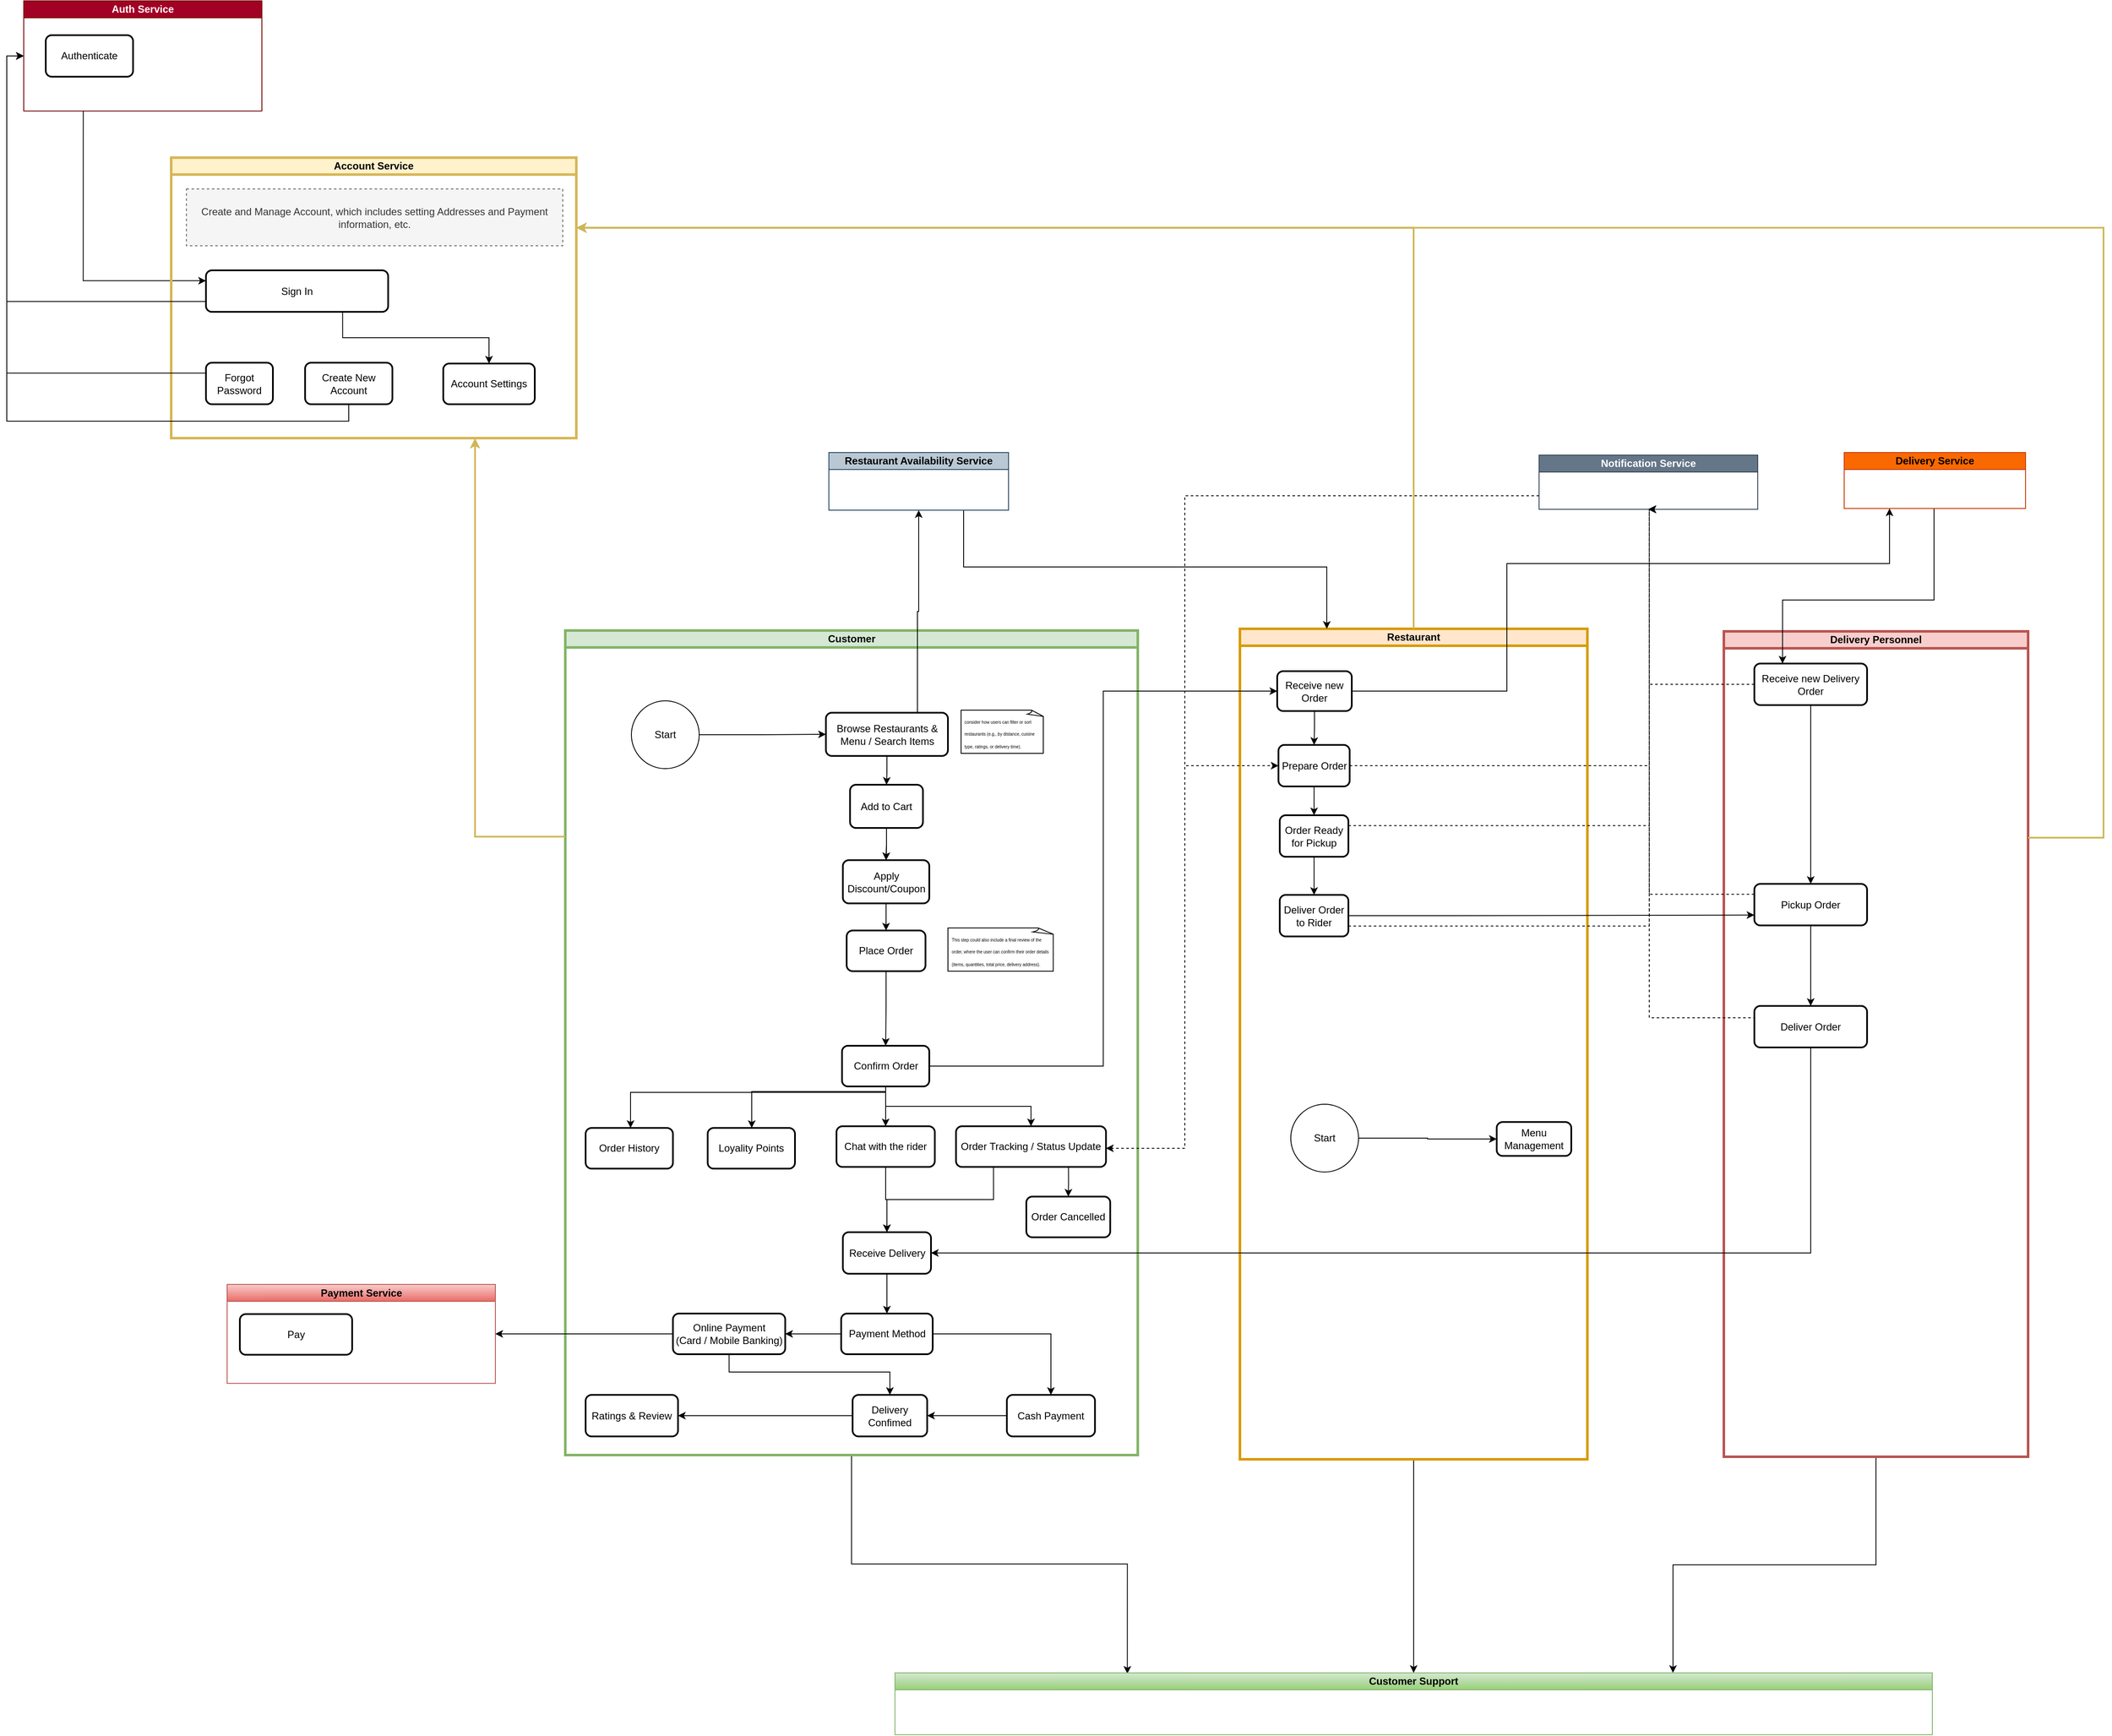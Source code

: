 <mxfile version="22.1.2" type="device" pages="3">
  <diagram name="Flowchart" id="0W54djvBTxM4C20O4Qwg">
    <mxGraphModel dx="2858" dy="2420" grid="0" gridSize="10" guides="1" tooltips="1" connect="1" arrows="1" fold="1" page="0" pageScale="1" pageWidth="850" pageHeight="1100" math="0" shadow="0">
      <root>
        <mxCell id="0" />
        <mxCell id="1" parent="0" />
        <mxCell id="roqjim1XCmS8cCVfeV_a-23" style="edgeStyle=orthogonalEdgeStyle;rounded=0;orthogonalLoop=1;jettySize=auto;html=1;entryX=0.224;entryY=0.013;entryDx=0;entryDy=0;entryPerimeter=0;" parent="1" source="enShkDwKftKQQRSK3YwB-1" target="roqjim1XCmS8cCVfeV_a-22" edge="1">
          <mxGeometry relative="1" as="geometry" />
        </mxCell>
        <mxCell id="enShkDwKftKQQRSK3YwB-1" value="Customer" style="swimlane;startSize=20;whiteSpace=wrap;html=1;fillColor=#d5e8d4;strokeColor=#82b366;fillStyle=auto;labelBackgroundColor=none;strokeWidth=3;" parent="1" vertex="1">
          <mxGeometry x="-512" y="-665" width="675.5" height="973" as="geometry">
            <mxRectangle x="-512" y="-665" width="91" height="26" as="alternateBounds" />
          </mxGeometry>
        </mxCell>
        <mxCell id="xsp1jLoeA6Wbro83TUhm-1" style="edgeStyle=orthogonalEdgeStyle;rounded=0;orthogonalLoop=1;jettySize=auto;html=1;exitX=0.5;exitY=1;exitDx=0;exitDy=0;entryX=0.5;entryY=0;entryDx=0;entryDy=0;" parent="enShkDwKftKQQRSK3YwB-1" source="enShkDwKftKQQRSK3YwB-18" target="enShkDwKftKQQRSK3YwB-27" edge="1">
          <mxGeometry relative="1" as="geometry" />
        </mxCell>
        <mxCell id="enShkDwKftKQQRSK3YwB-18" value="Receive Delivery" style="rounded=1;whiteSpace=wrap;html=1;absoluteArcSize=1;arcSize=14;strokeWidth=2;" parent="enShkDwKftKQQRSK3YwB-1" vertex="1">
          <mxGeometry x="327.5" y="710" width="104" height="49" as="geometry" />
        </mxCell>
        <mxCell id="enShkDwKftKQQRSK3YwB-87" value="" style="edgeStyle=orthogonalEdgeStyle;rounded=0;orthogonalLoop=1;jettySize=auto;html=1;" parent="enShkDwKftKQQRSK3YwB-1" source="enShkDwKftKQQRSK3YwB-20" target="enShkDwKftKQQRSK3YwB-86" edge="1">
          <mxGeometry relative="1" as="geometry" />
        </mxCell>
        <mxCell id="enShkDwKftKQQRSK3YwB-20" value="Delivery Confimed" style="rounded=1;whiteSpace=wrap;html=1;absoluteArcSize=1;arcSize=14;strokeWidth=2;" parent="enShkDwKftKQQRSK3YwB-1" vertex="1">
          <mxGeometry x="339" y="902" width="88" height="49" as="geometry" />
        </mxCell>
        <mxCell id="enShkDwKftKQQRSK3YwB-64" value="" style="edgeStyle=orthogonalEdgeStyle;rounded=0;orthogonalLoop=1;jettySize=auto;html=1;" parent="enShkDwKftKQQRSK3YwB-1" source="enShkDwKftKQQRSK3YwB-23" target="enShkDwKftKQQRSK3YwB-63" edge="1">
          <mxGeometry relative="1" as="geometry" />
        </mxCell>
        <mxCell id="enShkDwKftKQQRSK3YwB-23" value="Browse Restaurants &amp;amp; Menu /&amp;nbsp;Search Items" style="rounded=1;whiteSpace=wrap;html=1;absoluteArcSize=1;arcSize=14;strokeWidth=2;" parent="enShkDwKftKQQRSK3YwB-1" vertex="1">
          <mxGeometry x="307.5" y="97" width="144" height="51" as="geometry" />
        </mxCell>
        <mxCell id="enShkDwKftKQQRSK3YwB-28" value="" style="edgeStyle=orthogonalEdgeStyle;rounded=0;orthogonalLoop=1;jettySize=auto;html=1;entryX=0.5;entryY=0;entryDx=0;entryDy=0;" parent="enShkDwKftKQQRSK3YwB-1" source="enShkDwKftKQQRSK3YwB-25" target="enShkDwKftKQQRSK3YwB-29" edge="1">
          <mxGeometry relative="1" as="geometry" />
        </mxCell>
        <mxCell id="enShkDwKftKQQRSK3YwB-25" value="Place Order" style="rounded=1;whiteSpace=wrap;html=1;absoluteArcSize=1;arcSize=14;strokeWidth=2;" parent="enShkDwKftKQQRSK3YwB-1" vertex="1">
          <mxGeometry x="332" y="354" width="93" height="48" as="geometry" />
        </mxCell>
        <mxCell id="enShkDwKftKQQRSK3YwB-73" value="" style="edgeStyle=orthogonalEdgeStyle;rounded=0;orthogonalLoop=1;jettySize=auto;html=1;entryX=1;entryY=0.5;entryDx=0;entryDy=0;" parent="enShkDwKftKQQRSK3YwB-1" source="enShkDwKftKQQRSK3YwB-27" target="enShkDwKftKQQRSK3YwB-72" edge="1">
          <mxGeometry relative="1" as="geometry" />
        </mxCell>
        <mxCell id="xsp1jLoeA6Wbro83TUhm-4" style="edgeStyle=orthogonalEdgeStyle;rounded=0;orthogonalLoop=1;jettySize=auto;html=1;exitX=1;exitY=0.5;exitDx=0;exitDy=0;" parent="enShkDwKftKQQRSK3YwB-1" source="enShkDwKftKQQRSK3YwB-27" target="enShkDwKftKQQRSK3YwB-84" edge="1">
          <mxGeometry relative="1" as="geometry" />
        </mxCell>
        <mxCell id="enShkDwKftKQQRSK3YwB-27" value="Payment Method" style="rounded=1;whiteSpace=wrap;html=1;absoluteArcSize=1;arcSize=14;strokeWidth=2;" parent="enShkDwKftKQQRSK3YwB-1" vertex="1">
          <mxGeometry x="325.5" y="806" width="108" height="48" as="geometry" />
        </mxCell>
        <mxCell id="enShkDwKftKQQRSK3YwB-80" value="" style="edgeStyle=orthogonalEdgeStyle;rounded=0;orthogonalLoop=1;jettySize=auto;html=1;exitX=0.5;exitY=1;exitDx=0;exitDy=0;" parent="enShkDwKftKQQRSK3YwB-1" source="enShkDwKftKQQRSK3YwB-29" target="enShkDwKftKQQRSK3YwB-79" edge="1">
          <mxGeometry relative="1" as="geometry" />
        </mxCell>
        <mxCell id="roqjim1XCmS8cCVfeV_a-14" style="edgeStyle=orthogonalEdgeStyle;rounded=0;orthogonalLoop=1;jettySize=auto;html=1;exitX=0.5;exitY=1;exitDx=0;exitDy=0;" parent="enShkDwKftKQQRSK3YwB-1" source="enShkDwKftKQQRSK3YwB-29" target="enShkDwKftKQQRSK3YwB-81" edge="1">
          <mxGeometry relative="1" as="geometry" />
        </mxCell>
        <mxCell id="roqjim1XCmS8cCVfeV_a-18" value="" style="edgeStyle=orthogonalEdgeStyle;rounded=0;orthogonalLoop=1;jettySize=auto;html=1;" parent="enShkDwKftKQQRSK3YwB-1" source="enShkDwKftKQQRSK3YwB-29" target="roqjim1XCmS8cCVfeV_a-17" edge="1">
          <mxGeometry relative="1" as="geometry">
            <Array as="points">
              <mxPoint x="378" y="545" />
              <mxPoint x="77" y="545" />
            </Array>
          </mxGeometry>
        </mxCell>
        <mxCell id="roqjim1XCmS8cCVfeV_a-21" value="" style="edgeStyle=orthogonalEdgeStyle;rounded=0;orthogonalLoop=1;jettySize=auto;html=1;" parent="enShkDwKftKQQRSK3YwB-1" source="enShkDwKftKQQRSK3YwB-29" target="roqjim1XCmS8cCVfeV_a-20" edge="1">
          <mxGeometry relative="1" as="geometry">
            <Array as="points">
              <mxPoint x="378" y="544" />
              <mxPoint x="220" y="544" />
            </Array>
          </mxGeometry>
        </mxCell>
        <mxCell id="enShkDwKftKQQRSK3YwB-29" value="Confirm Order" style="rounded=1;whiteSpace=wrap;html=1;absoluteArcSize=1;arcSize=14;strokeWidth=2;" parent="enShkDwKftKQQRSK3YwB-1" vertex="1">
          <mxGeometry x="326.5" y="490" width="103" height="48" as="geometry" />
        </mxCell>
        <mxCell id="enShkDwKftKQQRSK3YwB-60" value="&lt;font style=&quot;font-size: 5px;&quot;&gt;consider how users can filter or sort restaurants (e.g., by distance, cuisine type, ratings, or delivery time).&lt;/font&gt;" style="whiteSpace=wrap;html=1;shape=mxgraph.basic.document;align=left;spacing=4;verticalAlign=middle;" parent="enShkDwKftKQQRSK3YwB-1" vertex="1">
          <mxGeometry x="467" y="94" width="98" height="51" as="geometry" />
        </mxCell>
        <mxCell id="roqjim1XCmS8cCVfeV_a-9" value="" style="edgeStyle=orthogonalEdgeStyle;rounded=0;orthogonalLoop=1;jettySize=auto;html=1;" parent="enShkDwKftKQQRSK3YwB-1" source="enShkDwKftKQQRSK3YwB-63" target="roqjim1XCmS8cCVfeV_a-8" edge="1">
          <mxGeometry relative="1" as="geometry" />
        </mxCell>
        <mxCell id="enShkDwKftKQQRSK3YwB-63" value="Add to Cart" style="rounded=1;whiteSpace=wrap;html=1;absoluteArcSize=1;arcSize=14;strokeWidth=2;" parent="enShkDwKftKQQRSK3YwB-1" vertex="1">
          <mxGeometry x="336" y="182" width="86" height="51" as="geometry" />
        </mxCell>
        <mxCell id="enShkDwKftKQQRSK3YwB-69" value="&lt;font style=&quot;font-size: 5px;&quot;&gt;This step could also include a final review of the order, where the user can confirm their order details (items, quantities, total price, delivery address).&lt;/font&gt;" style="whiteSpace=wrap;html=1;shape=mxgraph.basic.document;align=left;spacing=4;verticalAlign=middle;" parent="enShkDwKftKQQRSK3YwB-1" vertex="1">
          <mxGeometry x="451.5" y="351" width="125.5" height="51" as="geometry" />
        </mxCell>
        <mxCell id="xsp1jLoeA6Wbro83TUhm-6" style="edgeStyle=orthogonalEdgeStyle;rounded=0;orthogonalLoop=1;jettySize=auto;html=1;exitX=0.5;exitY=1;exitDx=0;exitDy=0;entryX=0.5;entryY=0;entryDx=0;entryDy=0;" parent="enShkDwKftKQQRSK3YwB-1" source="enShkDwKftKQQRSK3YwB-72" target="enShkDwKftKQQRSK3YwB-20" edge="1">
          <mxGeometry relative="1" as="geometry">
            <Array as="points">
              <mxPoint x="193" y="875" />
              <mxPoint x="383" y="875" />
            </Array>
          </mxGeometry>
        </mxCell>
        <mxCell id="enShkDwKftKQQRSK3YwB-72" value="Online Payment&lt;br&gt;(Card / Mobile Banking)" style="rounded=1;whiteSpace=wrap;html=1;absoluteArcSize=1;arcSize=14;strokeWidth=2;" parent="enShkDwKftKQQRSK3YwB-1" vertex="1">
          <mxGeometry x="127" y="806" width="132.5" height="48" as="geometry" />
        </mxCell>
        <mxCell id="roqjim1XCmS8cCVfeV_a-15" style="edgeStyle=orthogonalEdgeStyle;rounded=0;orthogonalLoop=1;jettySize=auto;html=1;exitX=0.25;exitY=1;exitDx=0;exitDy=0;entryX=0.5;entryY=0;entryDx=0;entryDy=0;" parent="enShkDwKftKQQRSK3YwB-1" source="enShkDwKftKQQRSK3YwB-79" target="enShkDwKftKQQRSK3YwB-18" edge="1">
          <mxGeometry relative="1" as="geometry" />
        </mxCell>
        <mxCell id="roqjim1XCmS8cCVfeV_a-50" style="edgeStyle=orthogonalEdgeStyle;rounded=0;orthogonalLoop=1;jettySize=auto;html=1;exitX=0.75;exitY=1;exitDx=0;exitDy=0;" parent="enShkDwKftKQQRSK3YwB-1" source="enShkDwKftKQQRSK3YwB-79" target="roqjim1XCmS8cCVfeV_a-48" edge="1">
          <mxGeometry relative="1" as="geometry" />
        </mxCell>
        <mxCell id="enShkDwKftKQQRSK3YwB-79" value="Order Tracking / Status Update" style="rounded=1;whiteSpace=wrap;html=1;absoluteArcSize=1;arcSize=14;strokeWidth=2;" parent="enShkDwKftKQQRSK3YwB-1" vertex="1">
          <mxGeometry x="461" y="585" width="177" height="48" as="geometry" />
        </mxCell>
        <mxCell id="roqjim1XCmS8cCVfeV_a-19" style="edgeStyle=orthogonalEdgeStyle;rounded=0;orthogonalLoop=1;jettySize=auto;html=1;entryX=0.5;entryY=0;entryDx=0;entryDy=0;" parent="enShkDwKftKQQRSK3YwB-1" source="enShkDwKftKQQRSK3YwB-81" target="enShkDwKftKQQRSK3YwB-18" edge="1">
          <mxGeometry relative="1" as="geometry" />
        </mxCell>
        <mxCell id="enShkDwKftKQQRSK3YwB-81" value="Chat with the rider" style="rounded=1;whiteSpace=wrap;html=1;absoluteArcSize=1;arcSize=14;strokeWidth=2;" parent="enShkDwKftKQQRSK3YwB-1" vertex="1">
          <mxGeometry x="320" y="585" width="116" height="48" as="geometry" />
        </mxCell>
        <mxCell id="xsp1jLoeA6Wbro83TUhm-2" style="edgeStyle=orthogonalEdgeStyle;rounded=0;orthogonalLoop=1;jettySize=auto;html=1;" parent="enShkDwKftKQQRSK3YwB-1" source="enShkDwKftKQQRSK3YwB-84" target="enShkDwKftKQQRSK3YwB-20" edge="1">
          <mxGeometry relative="1" as="geometry" />
        </mxCell>
        <mxCell id="enShkDwKftKQQRSK3YwB-84" value="Cash Payment" style="rounded=1;whiteSpace=wrap;html=1;absoluteArcSize=1;arcSize=14;strokeWidth=2;" parent="enShkDwKftKQQRSK3YwB-1" vertex="1">
          <mxGeometry x="521" y="902" width="104" height="49" as="geometry" />
        </mxCell>
        <mxCell id="enShkDwKftKQQRSK3YwB-86" value="Ratings &amp;amp; Review" style="rounded=1;whiteSpace=wrap;html=1;absoluteArcSize=1;arcSize=14;strokeWidth=2;" parent="enShkDwKftKQQRSK3YwB-1" vertex="1">
          <mxGeometry x="24" y="902" width="109" height="49" as="geometry" />
        </mxCell>
        <mxCell id="roqjim1XCmS8cCVfeV_a-10" value="" style="edgeStyle=orthogonalEdgeStyle;rounded=0;orthogonalLoop=1;jettySize=auto;html=1;" parent="enShkDwKftKQQRSK3YwB-1" source="enShkDwKftKQQRSK3YwB-63" target="roqjim1XCmS8cCVfeV_a-8" edge="1">
          <mxGeometry relative="1" as="geometry">
            <mxPoint x="-133" y="-432" as="sourcePoint" />
            <mxPoint x="-132" y="-362" as="targetPoint" />
          </mxGeometry>
        </mxCell>
        <mxCell id="roqjim1XCmS8cCVfeV_a-11" style="edgeStyle=orthogonalEdgeStyle;rounded=0;orthogonalLoop=1;jettySize=auto;html=1;" parent="enShkDwKftKQQRSK3YwB-1" source="roqjim1XCmS8cCVfeV_a-8" target="enShkDwKftKQQRSK3YwB-25" edge="1">
          <mxGeometry relative="1" as="geometry" />
        </mxCell>
        <mxCell id="roqjim1XCmS8cCVfeV_a-8" value="Apply Discount/Coupon" style="rounded=1;whiteSpace=wrap;html=1;absoluteArcSize=1;arcSize=14;strokeWidth=2;" parent="enShkDwKftKQQRSK3YwB-1" vertex="1">
          <mxGeometry x="327.5" y="271" width="102" height="51" as="geometry" />
        </mxCell>
        <mxCell id="roqjim1XCmS8cCVfeV_a-17" value="Order History" style="rounded=1;whiteSpace=wrap;html=1;absoluteArcSize=1;arcSize=14;strokeWidth=2;" parent="enShkDwKftKQQRSK3YwB-1" vertex="1">
          <mxGeometry x="24" y="587" width="103" height="48" as="geometry" />
        </mxCell>
        <mxCell id="roqjim1XCmS8cCVfeV_a-20" value="Loyality Points" style="rounded=1;whiteSpace=wrap;html=1;absoluteArcSize=1;arcSize=14;strokeWidth=2;" parent="enShkDwKftKQQRSK3YwB-1" vertex="1">
          <mxGeometry x="168" y="587" width="103" height="48" as="geometry" />
        </mxCell>
        <mxCell id="roqjim1XCmS8cCVfeV_a-48" value="Order Cancelled" style="rounded=1;whiteSpace=wrap;html=1;absoluteArcSize=1;arcSize=14;strokeWidth=2;" parent="enShkDwKftKQQRSK3YwB-1" vertex="1">
          <mxGeometry x="544" y="668" width="99" height="48" as="geometry" />
        </mxCell>
        <mxCell id="rEAy2gM0Kjj1-3dldvWn-15" style="edgeStyle=orthogonalEdgeStyle;rounded=0;orthogonalLoop=1;jettySize=auto;html=1;" parent="enShkDwKftKQQRSK3YwB-1" source="rEAy2gM0Kjj1-3dldvWn-13" target="enShkDwKftKQQRSK3YwB-23" edge="1">
          <mxGeometry relative="1" as="geometry" />
        </mxCell>
        <mxCell id="rEAy2gM0Kjj1-3dldvWn-13" value="Start" style="ellipse;whiteSpace=wrap;html=1;aspect=fixed;" parent="enShkDwKftKQQRSK3YwB-1" vertex="1">
          <mxGeometry x="78" y="83" width="80" height="80" as="geometry" />
        </mxCell>
        <mxCell id="roqjim1XCmS8cCVfeV_a-46" style="edgeStyle=orthogonalEdgeStyle;rounded=0;orthogonalLoop=1;jettySize=auto;html=1;exitX=0.5;exitY=1;exitDx=0;exitDy=0;entryX=0.5;entryY=0;entryDx=0;entryDy=0;" parent="1" source="enShkDwKftKQQRSK3YwB-2" target="roqjim1XCmS8cCVfeV_a-22" edge="1">
          <mxGeometry relative="1" as="geometry" />
        </mxCell>
        <mxCell id="enShkDwKftKQQRSK3YwB-2" value="Restaurant" style="swimlane;startSize=20;whiteSpace=wrap;html=1;fillColor=#ffe6cc;strokeColor=#d79b00;strokeWidth=3;" parent="1" vertex="1">
          <mxGeometry x="284" y="-667" width="410" height="980" as="geometry" />
        </mxCell>
        <mxCell id="enShkDwKftKQQRSK3YwB-40" value="" style="edgeStyle=orthogonalEdgeStyle;rounded=0;orthogonalLoop=1;jettySize=auto;html=1;" parent="enShkDwKftKQQRSK3YwB-2" source="enShkDwKftKQQRSK3YwB-10" target="enShkDwKftKQQRSK3YwB-39" edge="1">
          <mxGeometry relative="1" as="geometry" />
        </mxCell>
        <mxCell id="enShkDwKftKQQRSK3YwB-10" value="Prepare Order" style="rounded=1;whiteSpace=wrap;html=1;absoluteArcSize=1;arcSize=14;strokeWidth=2;" parent="enShkDwKftKQQRSK3YwB-2" vertex="1">
          <mxGeometry x="45.5" y="137" width="84" height="49" as="geometry" />
        </mxCell>
        <mxCell id="enShkDwKftKQQRSK3YwB-35" value="" style="edgeStyle=orthogonalEdgeStyle;rounded=0;orthogonalLoop=1;jettySize=auto;html=1;exitX=1;exitY=0.5;exitDx=0;exitDy=0;" parent="enShkDwKftKQQRSK3YwB-2" source="rEAy2gM0Kjj1-3dldvWn-16" target="enShkDwKftKQQRSK3YwB-34" edge="1">
          <mxGeometry relative="1" as="geometry">
            <mxPoint x="313.5" y="81" as="sourcePoint" />
          </mxGeometry>
        </mxCell>
        <mxCell id="enShkDwKftKQQRSK3YwB-34" value="Menu Management" style="rounded=1;whiteSpace=wrap;html=1;absoluteArcSize=1;arcSize=14;strokeWidth=2;" parent="enShkDwKftKQQRSK3YwB-2" vertex="1">
          <mxGeometry x="303" y="582" width="88" height="40" as="geometry" />
        </mxCell>
        <mxCell id="enShkDwKftKQQRSK3YwB-38" style="edgeStyle=orthogonalEdgeStyle;rounded=0;orthogonalLoop=1;jettySize=auto;html=1;exitX=0.5;exitY=1;exitDx=0;exitDy=0;entryX=0.5;entryY=0;entryDx=0;entryDy=0;" parent="enShkDwKftKQQRSK3YwB-2" source="enShkDwKftKQQRSK3YwB-36" target="enShkDwKftKQQRSK3YwB-10" edge="1">
          <mxGeometry relative="1" as="geometry" />
        </mxCell>
        <mxCell id="enShkDwKftKQQRSK3YwB-36" value="Receive new Order" style="rounded=1;whiteSpace=wrap;html=1;absoluteArcSize=1;arcSize=14;strokeWidth=2;" parent="enShkDwKftKQQRSK3YwB-2" vertex="1">
          <mxGeometry x="44" y="50" width="88" height="47" as="geometry" />
        </mxCell>
        <mxCell id="roqjim1XCmS8cCVfeV_a-55" style="edgeStyle=orthogonalEdgeStyle;rounded=0;orthogonalLoop=1;jettySize=auto;html=1;exitX=0.5;exitY=1;exitDx=0;exitDy=0;entryX=0.5;entryY=0;entryDx=0;entryDy=0;" parent="enShkDwKftKQQRSK3YwB-2" source="enShkDwKftKQQRSK3YwB-39" target="roqjim1XCmS8cCVfeV_a-40" edge="1">
          <mxGeometry relative="1" as="geometry" />
        </mxCell>
        <mxCell id="enShkDwKftKQQRSK3YwB-39" value="Order Ready for Pickup" style="rounded=1;whiteSpace=wrap;html=1;absoluteArcSize=1;arcSize=14;strokeWidth=2;" parent="enShkDwKftKQQRSK3YwB-2" vertex="1">
          <mxGeometry x="47" y="220" width="81" height="49" as="geometry" />
        </mxCell>
        <mxCell id="roqjim1XCmS8cCVfeV_a-40" value="Deliver Order to Rider" style="rounded=1;whiteSpace=wrap;html=1;absoluteArcSize=1;arcSize=14;strokeWidth=2;" parent="enShkDwKftKQQRSK3YwB-2" vertex="1">
          <mxGeometry x="47" y="314" width="81" height="49" as="geometry" />
        </mxCell>
        <mxCell id="rEAy2gM0Kjj1-3dldvWn-16" value="Start" style="ellipse;whiteSpace=wrap;html=1;aspect=fixed;" parent="enShkDwKftKQQRSK3YwB-2" vertex="1">
          <mxGeometry x="60" y="561" width="80" height="80" as="geometry" />
        </mxCell>
        <mxCell id="roqjim1XCmS8cCVfeV_a-47" style="edgeStyle=orthogonalEdgeStyle;rounded=0;orthogonalLoop=1;jettySize=auto;html=1;exitX=0.5;exitY=1;exitDx=0;exitDy=0;entryX=0.75;entryY=0;entryDx=0;entryDy=0;" parent="1" source="enShkDwKftKQQRSK3YwB-3" target="roqjim1XCmS8cCVfeV_a-22" edge="1">
          <mxGeometry relative="1" as="geometry" />
        </mxCell>
        <mxCell id="enShkDwKftKQQRSK3YwB-3" value="Delivery Personnel" style="swimlane;startSize=20;whiteSpace=wrap;html=1;fillColor=#f8cecc;strokeColor=#b85450;strokeWidth=3;" parent="1" vertex="1">
          <mxGeometry x="855" y="-664" width="359" height="974" as="geometry" />
        </mxCell>
        <mxCell id="enShkDwKftKQQRSK3YwB-15" value="" style="edgeStyle=orthogonalEdgeStyle;rounded=0;orthogonalLoop=1;jettySize=auto;html=1;" parent="enShkDwKftKQQRSK3YwB-3" source="enShkDwKftKQQRSK3YwB-12" target="enShkDwKftKQQRSK3YwB-14" edge="1">
          <mxGeometry relative="1" as="geometry" />
        </mxCell>
        <mxCell id="enShkDwKftKQQRSK3YwB-12" value="Receive new Delivery Order" style="rounded=1;whiteSpace=wrap;html=1;absoluteArcSize=1;arcSize=14;strokeWidth=2;" parent="enShkDwKftKQQRSK3YwB-3" vertex="1">
          <mxGeometry x="36" y="38" width="133" height="49" as="geometry" />
        </mxCell>
        <mxCell id="enShkDwKftKQQRSK3YwB-17" value="" style="edgeStyle=orthogonalEdgeStyle;rounded=0;orthogonalLoop=1;jettySize=auto;html=1;" parent="enShkDwKftKQQRSK3YwB-3" source="enShkDwKftKQQRSK3YwB-14" target="enShkDwKftKQQRSK3YwB-16" edge="1">
          <mxGeometry relative="1" as="geometry" />
        </mxCell>
        <mxCell id="enShkDwKftKQQRSK3YwB-14" value="Pickup Order" style="rounded=1;whiteSpace=wrap;html=1;absoluteArcSize=1;arcSize=14;strokeWidth=2;" parent="enShkDwKftKQQRSK3YwB-3" vertex="1">
          <mxGeometry x="36" y="298" width="133" height="49" as="geometry" />
        </mxCell>
        <mxCell id="enShkDwKftKQQRSK3YwB-16" value="Deliver Order" style="rounded=1;whiteSpace=wrap;html=1;absoluteArcSize=1;arcSize=14;strokeWidth=2;" parent="enShkDwKftKQQRSK3YwB-3" vertex="1">
          <mxGeometry x="36" y="442" width="133" height="49" as="geometry" />
        </mxCell>
        <mxCell id="enShkDwKftKQQRSK3YwB-42" style="edgeStyle=orthogonalEdgeStyle;rounded=0;orthogonalLoop=1;jettySize=auto;html=1;exitX=0.5;exitY=1;exitDx=0;exitDy=0;entryX=1;entryY=0.5;entryDx=0;entryDy=0;" parent="1" source="enShkDwKftKQQRSK3YwB-16" target="enShkDwKftKQQRSK3YwB-18" edge="1">
          <mxGeometry relative="1" as="geometry" />
        </mxCell>
        <mxCell id="rEAy2gM0Kjj1-3dldvWn-10" style="edgeStyle=orthogonalEdgeStyle;rounded=0;orthogonalLoop=1;jettySize=auto;html=1;exitX=0.25;exitY=1;exitDx=0;exitDy=0;entryX=0;entryY=0.25;entryDx=0;entryDy=0;" parent="1" source="enShkDwKftKQQRSK3YwB-44" target="enShkDwKftKQQRSK3YwB-4" edge="1">
          <mxGeometry relative="1" as="geometry" />
        </mxCell>
        <mxCell id="enShkDwKftKQQRSK3YwB-44" value="Auth Service" style="swimlane;startSize=20;whiteSpace=wrap;html=1;fillColor=#a20025;fontColor=#ffffff;strokeColor=#6F0000;" parent="1" vertex="1">
          <mxGeometry x="-1151" y="-1408" width="281" height="130" as="geometry" />
        </mxCell>
        <mxCell id="enShkDwKftKQQRSK3YwB-49" value="Authenticate" style="rounded=1;whiteSpace=wrap;html=1;absoluteArcSize=1;arcSize=14;strokeWidth=2;" parent="enShkDwKftKQQRSK3YwB-44" vertex="1">
          <mxGeometry x="26" y="40.5" width="103" height="49" as="geometry" />
        </mxCell>
        <mxCell id="enShkDwKftKQQRSK3YwB-67" style="edgeStyle=orthogonalEdgeStyle;rounded=0;orthogonalLoop=1;jettySize=auto;html=1;entryX=0;entryY=0.5;entryDx=0;entryDy=0;exitX=1;exitY=0.5;exitDx=0;exitDy=0;" parent="1" source="enShkDwKftKQQRSK3YwB-29" target="enShkDwKftKQQRSK3YwB-36" edge="1">
          <mxGeometry relative="1" as="geometry" />
        </mxCell>
        <mxCell id="enShkDwKftKQQRSK3YwB-75" value="Payment Service" style="swimlane;startSize=20;whiteSpace=wrap;html=1;fillColor=#f8cecc;strokeColor=#b85450;gradientColor=#ea6b66;" parent="1" vertex="1">
          <mxGeometry x="-911" y="106.63" width="316.5" height="116.75" as="geometry" />
        </mxCell>
        <mxCell id="enShkDwKftKQQRSK3YwB-77" value="Pay" style="rounded=1;whiteSpace=wrap;html=1;absoluteArcSize=1;arcSize=14;strokeWidth=2;" parent="enShkDwKftKQQRSK3YwB-75" vertex="1">
          <mxGeometry x="15" y="35" width="132.5" height="48" as="geometry" />
        </mxCell>
        <mxCell id="roqjim1XCmS8cCVfeV_a-7" style="edgeStyle=orthogonalEdgeStyle;rounded=0;orthogonalLoop=1;jettySize=auto;html=1;exitX=0.75;exitY=1;exitDx=0;exitDy=0;entryX=0.25;entryY=0;entryDx=0;entryDy=0;" parent="1" source="roqjim1XCmS8cCVfeV_a-2" target="enShkDwKftKQQRSK3YwB-2" edge="1">
          <mxGeometry relative="1" as="geometry">
            <mxPoint x="-46" y="-785" as="sourcePoint" />
            <Array as="points">
              <mxPoint x="-42" y="-740" />
              <mxPoint x="387" y="-740" />
            </Array>
          </mxGeometry>
        </mxCell>
        <mxCell id="roqjim1XCmS8cCVfeV_a-2" value="Restaurant Availability Service" style="swimlane;startSize=20;whiteSpace=wrap;html=1;fillColor=#bac8d3;strokeColor=#23445d;" parent="1" vertex="1">
          <mxGeometry x="-201" y="-875" width="212" height="68" as="geometry" />
        </mxCell>
        <mxCell id="roqjim1XCmS8cCVfeV_a-6" style="edgeStyle=orthogonalEdgeStyle;rounded=0;orthogonalLoop=1;jettySize=auto;html=1;exitX=0.75;exitY=0;exitDx=0;exitDy=0;entryX=0.5;entryY=1;entryDx=0;entryDy=0;" parent="1" source="enShkDwKftKQQRSK3YwB-23" target="roqjim1XCmS8cCVfeV_a-2" edge="1">
          <mxGeometry relative="1" as="geometry" />
        </mxCell>
        <mxCell id="roqjim1XCmS8cCVfeV_a-12" style="edgeStyle=orthogonalEdgeStyle;rounded=0;orthogonalLoop=1;jettySize=auto;html=1;entryX=1;entryY=0.5;entryDx=0;entryDy=0;" parent="1" source="enShkDwKftKQQRSK3YwB-72" target="enShkDwKftKQQRSK3YwB-75" edge="1">
          <mxGeometry relative="1" as="geometry" />
        </mxCell>
        <mxCell id="roqjim1XCmS8cCVfeV_a-22" value="Customer Support" style="swimlane;startSize=20;whiteSpace=wrap;html=1;fillColor=#d5e8d4;strokeColor=#82b366;gradientColor=#97d077;" parent="1" vertex="1">
          <mxGeometry x="-123" y="565" width="1224" height="73" as="geometry" />
        </mxCell>
        <mxCell id="roqjim1XCmS8cCVfeV_a-27" style="edgeStyle=orthogonalEdgeStyle;rounded=0;orthogonalLoop=1;jettySize=auto;html=1;exitX=0;exitY=0.75;exitDx=0;exitDy=0;dashed=1;" parent="1" source="roqjim1XCmS8cCVfeV_a-25" target="enShkDwKftKQQRSK3YwB-79" edge="1">
          <mxGeometry relative="1" as="geometry">
            <Array as="points">
              <mxPoint x="219" y="-824" />
              <mxPoint x="219" y="-54" />
            </Array>
            <mxPoint x="179" y="-49" as="targetPoint" />
          </mxGeometry>
        </mxCell>
        <mxCell id="roqjim1XCmS8cCVfeV_a-51" style="edgeStyle=orthogonalEdgeStyle;rounded=0;orthogonalLoop=1;jettySize=auto;html=1;exitX=0;exitY=0.75;exitDx=0;exitDy=0;entryX=0;entryY=0.5;entryDx=0;entryDy=0;dashed=1;" parent="1" source="roqjim1XCmS8cCVfeV_a-25" edge="1">
          <mxGeometry relative="1" as="geometry">
            <mxPoint x="715" y="-856" as="sourcePoint" />
            <mxPoint x="329.5" y="-505.5" as="targetPoint" />
            <Array as="points">
              <mxPoint x="219" y="-824" />
              <mxPoint x="219" y="-505" />
            </Array>
          </mxGeometry>
        </mxCell>
        <mxCell id="roqjim1XCmS8cCVfeV_a-25" value="Notification Service" style="swimlane;startSize=20;whiteSpace=wrap;html=1;fillColor=#647687;fontColor=#ffffff;strokeColor=#314354;" parent="1" vertex="1">
          <mxGeometry x="637" y="-872" width="258" height="64" as="geometry" />
        </mxCell>
        <mxCell id="roqjim1XCmS8cCVfeV_a-26" style="edgeStyle=orthogonalEdgeStyle;rounded=0;orthogonalLoop=1;jettySize=auto;html=1;exitX=1;exitY=0.5;exitDx=0;exitDy=0;entryX=0.5;entryY=1;entryDx=0;entryDy=0;dashed=1;" parent="1" source="enShkDwKftKQQRSK3YwB-10" target="roqjim1XCmS8cCVfeV_a-25" edge="1">
          <mxGeometry relative="1" as="geometry">
            <mxPoint x="333.5" y="-505.5" as="sourcePoint" />
            <mxPoint x="651.0" y="-753" as="targetPoint" />
            <Array as="points">
              <mxPoint x="767" y="-505" />
            </Array>
          </mxGeometry>
        </mxCell>
        <mxCell id="roqjim1XCmS8cCVfeV_a-28" style="edgeStyle=orthogonalEdgeStyle;rounded=0;orthogonalLoop=1;jettySize=auto;html=1;exitX=1;exitY=0.25;exitDx=0;exitDy=0;entryX=0.5;entryY=1;entryDx=0;entryDy=0;dashed=1;" parent="1" source="enShkDwKftKQQRSK3YwB-39" target="roqjim1XCmS8cCVfeV_a-25" edge="1">
          <mxGeometry relative="1" as="geometry">
            <Array as="points">
              <mxPoint x="767" y="-435" />
            </Array>
          </mxGeometry>
        </mxCell>
        <mxCell id="roqjim1XCmS8cCVfeV_a-31" style="edgeStyle=orthogonalEdgeStyle;rounded=0;orthogonalLoop=1;jettySize=auto;html=1;entryX=0.25;entryY=0;entryDx=0;entryDy=0;exitX=0.5;exitY=1;exitDx=0;exitDy=0;" parent="1" source="roqjim1XCmS8cCVfeV_a-29" target="enShkDwKftKQQRSK3YwB-12" edge="1">
          <mxGeometry relative="1" as="geometry">
            <Array as="points">
              <mxPoint x="1103" y="-701" />
              <mxPoint x="924" y="-701" />
            </Array>
          </mxGeometry>
        </mxCell>
        <mxCell id="roqjim1XCmS8cCVfeV_a-29" value="Delivery Service" style="swimlane;startSize=20;whiteSpace=wrap;html=1;fillColor=#fa6800;fontColor=#000000;strokeColor=#C73500;" parent="1" vertex="1">
          <mxGeometry x="997" y="-875" width="214" height="66" as="geometry" />
        </mxCell>
        <mxCell id="roqjim1XCmS8cCVfeV_a-30" style="edgeStyle=orthogonalEdgeStyle;rounded=0;orthogonalLoop=1;jettySize=auto;html=1;exitX=1;exitY=0.5;exitDx=0;exitDy=0;entryX=0.25;entryY=1;entryDx=0;entryDy=0;" parent="1" source="enShkDwKftKQQRSK3YwB-36" target="roqjim1XCmS8cCVfeV_a-29" edge="1">
          <mxGeometry relative="1" as="geometry">
            <mxPoint x="883" y="-838" as="targetPoint" />
            <Array as="points">
              <mxPoint x="599" y="-593" />
              <mxPoint x="599" y="-744" />
              <mxPoint x="1051" y="-744" />
            </Array>
          </mxGeometry>
        </mxCell>
        <mxCell id="roqjim1XCmS8cCVfeV_a-39" style="edgeStyle=orthogonalEdgeStyle;rounded=0;orthogonalLoop=1;jettySize=auto;html=1;exitX=0;exitY=0.25;exitDx=0;exitDy=0;entryX=0.5;entryY=1;entryDx=0;entryDy=0;dashed=1;" parent="1" source="enShkDwKftKQQRSK3YwB-14" target="roqjim1XCmS8cCVfeV_a-25" edge="1">
          <mxGeometry relative="1" as="geometry">
            <Array as="points">
              <mxPoint x="767" y="-354" />
            </Array>
            <mxPoint x="815" y="-856" as="targetPoint" />
          </mxGeometry>
        </mxCell>
        <mxCell id="roqjim1XCmS8cCVfeV_a-43" style="edgeStyle=orthogonalEdgeStyle;rounded=0;orthogonalLoop=1;jettySize=auto;html=1;exitX=1;exitY=0.75;exitDx=0;exitDy=0;entryX=0.5;entryY=1;entryDx=0;entryDy=0;dashed=1;" parent="1" source="roqjim1XCmS8cCVfeV_a-40" target="roqjim1XCmS8cCVfeV_a-25" edge="1">
          <mxGeometry relative="1" as="geometry">
            <Array as="points">
              <mxPoint x="767" y="-316" />
            </Array>
          </mxGeometry>
        </mxCell>
        <mxCell id="roqjim1XCmS8cCVfeV_a-45" style="edgeStyle=orthogonalEdgeStyle;rounded=0;orthogonalLoop=1;jettySize=auto;html=1;exitX=0;exitY=0.25;exitDx=0;exitDy=0;entryX=0.5;entryY=1;entryDx=0;entryDy=0;dashed=1;" parent="1" source="enShkDwKftKQQRSK3YwB-16" target="roqjim1XCmS8cCVfeV_a-25" edge="1">
          <mxGeometry relative="1" as="geometry">
            <Array as="points">
              <mxPoint x="891" y="-208" />
              <mxPoint x="767" y="-208" />
            </Array>
            <mxPoint x="815" y="-856" as="targetPoint" />
          </mxGeometry>
        </mxCell>
        <mxCell id="roqjim1XCmS8cCVfeV_a-53" style="edgeStyle=orthogonalEdgeStyle;rounded=0;orthogonalLoop=1;jettySize=auto;html=1;exitX=0;exitY=0.5;exitDx=0;exitDy=0;dashed=1;entryX=0.5;entryY=1;entryDx=0;entryDy=0;" parent="1" source="enShkDwKftKQQRSK3YwB-12" target="roqjim1XCmS8cCVfeV_a-25" edge="1">
          <mxGeometry relative="1" as="geometry">
            <mxPoint x="870" y="-599.5" as="sourcePoint" />
            <mxPoint x="815" y="-859" as="targetPoint" />
            <Array as="points">
              <mxPoint x="767" y="-601" />
            </Array>
          </mxGeometry>
        </mxCell>
        <mxCell id="roqjim1XCmS8cCVfeV_a-54" style="edgeStyle=orthogonalEdgeStyle;rounded=0;orthogonalLoop=1;jettySize=auto;html=1;exitX=1;exitY=0.5;exitDx=0;exitDy=0;entryX=0;entryY=0.75;entryDx=0;entryDy=0;" parent="1" source="roqjim1XCmS8cCVfeV_a-40" target="enShkDwKftKQQRSK3YwB-14" edge="1">
          <mxGeometry relative="1" as="geometry">
            <Array as="points">
              <mxPoint x="531" y="-328" />
              <mxPoint x="531" y="-330" />
            </Array>
          </mxGeometry>
        </mxCell>
        <mxCell id="rEAy2gM0Kjj1-3dldvWn-1" value="Account Service" style="swimlane;startSize=20;whiteSpace=wrap;html=1;fillColor=#fff2cc;strokeColor=#d6b656;strokeWidth=3;" parent="1" vertex="1">
          <mxGeometry x="-977" y="-1223" width="478" height="331" as="geometry" />
        </mxCell>
        <mxCell id="rEAy2gM0Kjj1-3dldvWn-5" value="Create and Manage Account, which includes setting Addresses and Payment information, etc." style="text;html=1;strokeColor=#666666;fillColor=#f5f5f5;align=center;verticalAlign=middle;whiteSpace=wrap;rounded=0;fontColor=#333333;dashed=1;" parent="rEAy2gM0Kjj1-3dldvWn-1" vertex="1">
          <mxGeometry x="18" y="37" width="444" height="67" as="geometry" />
        </mxCell>
        <mxCell id="rEAy2gM0Kjj1-3dldvWn-9" style="edgeStyle=orthogonalEdgeStyle;rounded=0;orthogonalLoop=1;jettySize=auto;html=1;exitX=0.75;exitY=1;exitDx=0;exitDy=0;" parent="rEAy2gM0Kjj1-3dldvWn-1" source="enShkDwKftKQQRSK3YwB-4" target="enShkDwKftKQQRSK3YwB-22" edge="1">
          <mxGeometry relative="1" as="geometry" />
        </mxCell>
        <mxCell id="enShkDwKftKQQRSK3YwB-4" value="Sign In" style="rounded=1;whiteSpace=wrap;html=1;absoluteArcSize=1;arcSize=14;strokeWidth=2;" parent="rEAy2gM0Kjj1-3dldvWn-1" vertex="1">
          <mxGeometry x="41" y="133" width="215" height="49" as="geometry" />
        </mxCell>
        <mxCell id="enShkDwKftKQQRSK3YwB-22" value="Account Settings" style="rounded=1;whiteSpace=wrap;html=1;absoluteArcSize=1;arcSize=14;strokeWidth=2;" parent="rEAy2gM0Kjj1-3dldvWn-1" vertex="1">
          <mxGeometry x="321" y="243" width="108" height="48" as="geometry" />
        </mxCell>
        <mxCell id="enShkDwKftKQQRSK3YwB-45" value="Create New Account" style="rounded=1;whiteSpace=wrap;html=1;absoluteArcSize=1;arcSize=14;strokeWidth=2;" parent="rEAy2gM0Kjj1-3dldvWn-1" vertex="1">
          <mxGeometry x="158" y="242" width="103" height="49" as="geometry" />
        </mxCell>
        <mxCell id="enShkDwKftKQQRSK3YwB-52" value="Forgot Password" style="rounded=1;whiteSpace=wrap;html=1;absoluteArcSize=1;arcSize=14;strokeWidth=2;" parent="rEAy2gM0Kjj1-3dldvWn-1" vertex="1">
          <mxGeometry x="41" y="242" width="79" height="49" as="geometry" />
        </mxCell>
        <mxCell id="rEAy2gM0Kjj1-3dldvWn-7" style="edgeStyle=orthogonalEdgeStyle;rounded=0;orthogonalLoop=1;jettySize=auto;html=1;exitX=0;exitY=0.75;exitDx=0;exitDy=0;entryX=0;entryY=0.5;entryDx=0;entryDy=0;strokeColor=default;" parent="1" source="enShkDwKftKQQRSK3YwB-4" target="enShkDwKftKQQRSK3YwB-44" edge="1">
          <mxGeometry relative="1" as="geometry">
            <mxPoint x="-41.529" y="-1226.353" as="targetPoint" />
          </mxGeometry>
        </mxCell>
        <mxCell id="rEAy2gM0Kjj1-3dldvWn-8" style="edgeStyle=orthogonalEdgeStyle;rounded=0;orthogonalLoop=1;jettySize=auto;html=1;exitX=0;exitY=0.25;exitDx=0;exitDy=0;entryX=0;entryY=0.5;entryDx=0;entryDy=0;" parent="1" source="enShkDwKftKQQRSK3YwB-52" target="enShkDwKftKQQRSK3YwB-44" edge="1">
          <mxGeometry relative="1" as="geometry" />
        </mxCell>
        <mxCell id="rEAy2gM0Kjj1-3dldvWn-12" style="edgeStyle=orthogonalEdgeStyle;rounded=0;orthogonalLoop=1;jettySize=auto;html=1;exitX=0.5;exitY=1;exitDx=0;exitDy=0;entryX=0;entryY=0.5;entryDx=0;entryDy=0;" parent="1" source="enShkDwKftKQQRSK3YwB-45" target="enShkDwKftKQQRSK3YwB-44" edge="1">
          <mxGeometry relative="1" as="geometry" />
        </mxCell>
        <mxCell id="rEAy2gM0Kjj1-3dldvWn-14" style="edgeStyle=orthogonalEdgeStyle;rounded=0;orthogonalLoop=1;jettySize=auto;html=1;entryX=0.75;entryY=1;entryDx=0;entryDy=0;strokeWidth=2;strokeColor=#d1b657;exitX=0;exitY=0.25;exitDx=0;exitDy=0;" parent="1" source="enShkDwKftKQQRSK3YwB-1" target="rEAy2gM0Kjj1-3dldvWn-1" edge="1">
          <mxGeometry relative="1" as="geometry" />
        </mxCell>
        <mxCell id="rEAy2gM0Kjj1-3dldvWn-17" style="edgeStyle=orthogonalEdgeStyle;rounded=0;orthogonalLoop=1;jettySize=auto;html=1;entryX=1;entryY=0.25;entryDx=0;entryDy=0;strokeColor=#d1b657;strokeWidth=2;exitX=0.5;exitY=0;exitDx=0;exitDy=0;" parent="1" source="enShkDwKftKQQRSK3YwB-2" target="rEAy2gM0Kjj1-3dldvWn-1" edge="1">
          <mxGeometry relative="1" as="geometry">
            <Array as="points">
              <mxPoint x="489" y="-1140" />
            </Array>
          </mxGeometry>
        </mxCell>
        <mxCell id="rEAy2gM0Kjj1-3dldvWn-19" style="edgeStyle=orthogonalEdgeStyle;rounded=0;orthogonalLoop=1;jettySize=auto;html=1;entryX=1;entryY=0.25;entryDx=0;entryDy=0;strokeColor=#cdb658;strokeWidth=2;exitX=1;exitY=0.25;exitDx=0;exitDy=0;" parent="1" source="enShkDwKftKQQRSK3YwB-3" target="rEAy2gM0Kjj1-3dldvWn-1" edge="1">
          <mxGeometry relative="1" as="geometry">
            <mxPoint x="-513.667" y="-1142.5" as="targetPoint" />
            <mxPoint x="1184" y="-586.0" as="sourcePoint" />
            <Array as="points">
              <mxPoint x="1303" y="-420" />
              <mxPoint x="1303" y="-1140" />
            </Array>
          </mxGeometry>
        </mxCell>
      </root>
    </mxGraphModel>
  </diagram>
  <diagram id="-lBdHGN4jC75U7H1PxqQ" name="Entity Relation">
    <mxGraphModel dx="2505" dy="2157" grid="0" gridSize="10" guides="1" tooltips="1" connect="1" arrows="1" fold="1" page="0" pageScale="1" pageWidth="850" pageHeight="1100" math="0" shadow="0">
      <root>
        <mxCell id="0" />
        <mxCell id="1" parent="0" />
        <mxCell id="8_B0k8QxM6QDgd3OKFG0-20" value="Customer" style="shape=table;startSize=30;container=1;collapsible=1;childLayout=tableLayout;fixedRows=1;rowLines=0;fontStyle=1;align=center;resizeLast=1;html=1;" parent="1" vertex="1">
          <mxGeometry x="-1035" y="-944" width="180" height="120" as="geometry" />
        </mxCell>
        <mxCell id="8_B0k8QxM6QDgd3OKFG0-21" value="" style="shape=tableRow;horizontal=0;startSize=0;swimlaneHead=0;swimlaneBody=0;fillColor=none;collapsible=0;dropTarget=0;points=[[0,0.5],[1,0.5]];portConstraint=eastwest;top=0;left=0;right=0;bottom=1;" parent="8_B0k8QxM6QDgd3OKFG0-20" vertex="1">
          <mxGeometry y="30" width="180" height="30" as="geometry" />
        </mxCell>
        <mxCell id="8_B0k8QxM6QDgd3OKFG0-22" value="PK" style="shape=partialRectangle;connectable=0;fillColor=none;top=0;left=0;bottom=0;right=0;fontStyle=1;overflow=hidden;whiteSpace=wrap;html=1;" parent="8_B0k8QxM6QDgd3OKFG0-21" vertex="1">
          <mxGeometry width="30" height="30" as="geometry">
            <mxRectangle width="30" height="30" as="alternateBounds" />
          </mxGeometry>
        </mxCell>
        <mxCell id="8_B0k8QxM6QDgd3OKFG0-23" value="ID" style="shape=partialRectangle;connectable=0;fillColor=none;top=0;left=0;bottom=0;right=0;align=left;spacingLeft=6;fontStyle=5;overflow=hidden;whiteSpace=wrap;html=1;" parent="8_B0k8QxM6QDgd3OKFG0-21" vertex="1">
          <mxGeometry x="30" width="150" height="30" as="geometry">
            <mxRectangle width="150" height="30" as="alternateBounds" />
          </mxGeometry>
        </mxCell>
        <mxCell id="67jeWISCJ-B0vMnym0nd-20" value="" style="shape=tableRow;horizontal=0;startSize=0;swimlaneHead=0;swimlaneBody=0;fillColor=none;collapsible=0;dropTarget=0;points=[[0,0.5],[1,0.5]];portConstraint=eastwest;top=0;left=0;right=0;bottom=0;" parent="8_B0k8QxM6QDgd3OKFG0-20" vertex="1">
          <mxGeometry y="60" width="180" height="30" as="geometry" />
        </mxCell>
        <mxCell id="67jeWISCJ-B0vMnym0nd-21" value="FK" style="shape=partialRectangle;connectable=0;fillColor=none;top=0;left=0;bottom=0;right=0;fontStyle=0;overflow=hidden;whiteSpace=wrap;html=1;" parent="67jeWISCJ-B0vMnym0nd-20" vertex="1">
          <mxGeometry width="30" height="30" as="geometry">
            <mxRectangle width="30" height="30" as="alternateBounds" />
          </mxGeometry>
        </mxCell>
        <mxCell id="67jeWISCJ-B0vMnym0nd-22" value="AccountID" style="shape=partialRectangle;connectable=0;fillColor=none;top=0;left=0;bottom=0;right=0;align=left;spacingLeft=6;fontStyle=0;overflow=hidden;whiteSpace=wrap;html=1;" parent="67jeWISCJ-B0vMnym0nd-20" vertex="1">
          <mxGeometry x="30" width="150" height="30" as="geometry">
            <mxRectangle width="150" height="30" as="alternateBounds" />
          </mxGeometry>
        </mxCell>
        <mxCell id="67jeWISCJ-B0vMnym0nd-1" value="" style="shape=tableRow;horizontal=0;startSize=0;swimlaneHead=0;swimlaneBody=0;fillColor=none;collapsible=0;dropTarget=0;points=[[0,0.5],[1,0.5]];portConstraint=eastwest;top=0;left=0;right=0;bottom=0;" parent="8_B0k8QxM6QDgd3OKFG0-20" vertex="1">
          <mxGeometry y="90" width="180" height="30" as="geometry" />
        </mxCell>
        <mxCell id="67jeWISCJ-B0vMnym0nd-2" value="" style="shape=partialRectangle;connectable=0;fillColor=none;top=0;left=0;bottom=0;right=0;editable=1;overflow=hidden;" parent="67jeWISCJ-B0vMnym0nd-1" vertex="1">
          <mxGeometry width="30" height="30" as="geometry">
            <mxRectangle width="30" height="30" as="alternateBounds" />
          </mxGeometry>
        </mxCell>
        <mxCell id="67jeWISCJ-B0vMnym0nd-3" value="...." style="shape=partialRectangle;connectable=0;fillColor=none;top=0;left=0;bottom=0;right=0;align=left;spacingLeft=6;overflow=hidden;" parent="67jeWISCJ-B0vMnym0nd-1" vertex="1">
          <mxGeometry x="30" width="150" height="30" as="geometry">
            <mxRectangle width="150" height="30" as="alternateBounds" />
          </mxGeometry>
        </mxCell>
        <mxCell id="67jeWISCJ-B0vMnym0nd-4" value="Account" style="shape=table;startSize=30;container=1;collapsible=1;childLayout=tableLayout;fixedRows=1;rowLines=0;fontStyle=1;align=center;resizeLast=1;html=1;" parent="1" vertex="1">
          <mxGeometry x="-1359" y="-609" width="180" height="270" as="geometry" />
        </mxCell>
        <mxCell id="67jeWISCJ-B0vMnym0nd-5" value="" style="shape=tableRow;horizontal=0;startSize=0;swimlaneHead=0;swimlaneBody=0;fillColor=none;collapsible=0;dropTarget=0;points=[[0,0.5],[1,0.5]];portConstraint=eastwest;top=0;left=0;right=0;bottom=1;" parent="67jeWISCJ-B0vMnym0nd-4" vertex="1">
          <mxGeometry y="30" width="180" height="30" as="geometry" />
        </mxCell>
        <mxCell id="67jeWISCJ-B0vMnym0nd-6" value="PK" style="shape=partialRectangle;connectable=0;fillColor=none;top=0;left=0;bottom=0;right=0;fontStyle=1;overflow=hidden;whiteSpace=wrap;html=1;" parent="67jeWISCJ-B0vMnym0nd-5" vertex="1">
          <mxGeometry width="30" height="30" as="geometry">
            <mxRectangle width="30" height="30" as="alternateBounds" />
          </mxGeometry>
        </mxCell>
        <mxCell id="67jeWISCJ-B0vMnym0nd-7" value="ID" style="shape=partialRectangle;connectable=0;fillColor=none;top=0;left=0;bottom=0;right=0;align=left;spacingLeft=6;fontStyle=5;overflow=hidden;whiteSpace=wrap;html=1;" parent="67jeWISCJ-B0vMnym0nd-5" vertex="1">
          <mxGeometry x="30" width="150" height="30" as="geometry">
            <mxRectangle width="150" height="30" as="alternateBounds" />
          </mxGeometry>
        </mxCell>
        <mxCell id="67jeWISCJ-B0vMnym0nd-8" value="" style="shape=tableRow;horizontal=0;startSize=0;swimlaneHead=0;swimlaneBody=0;fillColor=none;collapsible=0;dropTarget=0;points=[[0,0.5],[1,0.5]];portConstraint=eastwest;top=0;left=0;right=0;bottom=0;" parent="67jeWISCJ-B0vMnym0nd-4" vertex="1">
          <mxGeometry y="60" width="180" height="30" as="geometry" />
        </mxCell>
        <mxCell id="67jeWISCJ-B0vMnym0nd-9" value="" style="shape=partialRectangle;connectable=0;fillColor=none;top=0;left=0;bottom=0;right=0;editable=1;overflow=hidden;whiteSpace=wrap;html=1;" parent="67jeWISCJ-B0vMnym0nd-8" vertex="1">
          <mxGeometry width="30" height="30" as="geometry">
            <mxRectangle width="30" height="30" as="alternateBounds" />
          </mxGeometry>
        </mxCell>
        <mxCell id="67jeWISCJ-B0vMnym0nd-10" value="AccountType" style="shape=partialRectangle;connectable=0;fillColor=none;top=0;left=0;bottom=0;right=0;align=left;spacingLeft=6;overflow=hidden;whiteSpace=wrap;html=1;" parent="67jeWISCJ-B0vMnym0nd-8" vertex="1">
          <mxGeometry x="30" width="150" height="30" as="geometry">
            <mxRectangle width="150" height="30" as="alternateBounds" />
          </mxGeometry>
        </mxCell>
        <mxCell id="67jeWISCJ-B0vMnym0nd-11" value="" style="shape=tableRow;horizontal=0;startSize=0;swimlaneHead=0;swimlaneBody=0;fillColor=none;collapsible=0;dropTarget=0;points=[[0,0.5],[1,0.5]];portConstraint=eastwest;top=0;left=0;right=0;bottom=0;" parent="67jeWISCJ-B0vMnym0nd-4" vertex="1">
          <mxGeometry y="90" width="180" height="30" as="geometry" />
        </mxCell>
        <mxCell id="67jeWISCJ-B0vMnym0nd-12" value="" style="shape=partialRectangle;connectable=0;fillColor=none;top=0;left=0;bottom=0;right=0;editable=1;overflow=hidden;whiteSpace=wrap;html=1;" parent="67jeWISCJ-B0vMnym0nd-11" vertex="1">
          <mxGeometry width="30" height="30" as="geometry">
            <mxRectangle width="30" height="30" as="alternateBounds" />
          </mxGeometry>
        </mxCell>
        <mxCell id="67jeWISCJ-B0vMnym0nd-13" value="Name" style="shape=partialRectangle;connectable=0;fillColor=none;top=0;left=0;bottom=0;right=0;align=left;spacingLeft=6;overflow=hidden;whiteSpace=wrap;html=1;" parent="67jeWISCJ-B0vMnym0nd-11" vertex="1">
          <mxGeometry x="30" width="150" height="30" as="geometry">
            <mxRectangle width="150" height="30" as="alternateBounds" />
          </mxGeometry>
        </mxCell>
        <mxCell id="67jeWISCJ-B0vMnym0nd-14" value="" style="shape=tableRow;horizontal=0;startSize=0;swimlaneHead=0;swimlaneBody=0;fillColor=none;collapsible=0;dropTarget=0;points=[[0,0.5],[1,0.5]];portConstraint=eastwest;top=0;left=0;right=0;bottom=0;" parent="67jeWISCJ-B0vMnym0nd-4" vertex="1">
          <mxGeometry y="120" width="180" height="30" as="geometry" />
        </mxCell>
        <mxCell id="67jeWISCJ-B0vMnym0nd-15" value="" style="shape=partialRectangle;connectable=0;fillColor=none;top=0;left=0;bottom=0;right=0;editable=1;overflow=hidden;whiteSpace=wrap;html=1;" parent="67jeWISCJ-B0vMnym0nd-14" vertex="1">
          <mxGeometry width="30" height="30" as="geometry">
            <mxRectangle width="30" height="30" as="alternateBounds" />
          </mxGeometry>
        </mxCell>
        <mxCell id="67jeWISCJ-B0vMnym0nd-16" value="Email" style="shape=partialRectangle;connectable=0;fillColor=none;top=0;left=0;bottom=0;right=0;align=left;spacingLeft=6;overflow=hidden;whiteSpace=wrap;html=1;" parent="67jeWISCJ-B0vMnym0nd-14" vertex="1">
          <mxGeometry x="30" width="150" height="30" as="geometry">
            <mxRectangle width="150" height="30" as="alternateBounds" />
          </mxGeometry>
        </mxCell>
        <mxCell id="67jeWISCJ-B0vMnym0nd-17" value="" style="shape=tableRow;horizontal=0;startSize=0;swimlaneHead=0;swimlaneBody=0;fillColor=none;collapsible=0;dropTarget=0;points=[[0,0.5],[1,0.5]];portConstraint=eastwest;top=0;left=0;right=0;bottom=0;" parent="67jeWISCJ-B0vMnym0nd-4" vertex="1">
          <mxGeometry y="150" width="180" height="30" as="geometry" />
        </mxCell>
        <mxCell id="67jeWISCJ-B0vMnym0nd-18" value="" style="shape=partialRectangle;connectable=0;fillColor=none;top=0;left=0;bottom=0;right=0;editable=1;overflow=hidden;" parent="67jeWISCJ-B0vMnym0nd-17" vertex="1">
          <mxGeometry width="30" height="30" as="geometry">
            <mxRectangle width="30" height="30" as="alternateBounds" />
          </mxGeometry>
        </mxCell>
        <mxCell id="67jeWISCJ-B0vMnym0nd-19" value="Password" style="shape=partialRectangle;connectable=0;fillColor=none;top=0;left=0;bottom=0;right=0;align=left;spacingLeft=6;overflow=hidden;" parent="67jeWISCJ-B0vMnym0nd-17" vertex="1">
          <mxGeometry x="30" width="150" height="30" as="geometry">
            <mxRectangle width="150" height="30" as="alternateBounds" />
          </mxGeometry>
        </mxCell>
        <mxCell id="2H5_-cp9eVZmrB60dS0a-1" value="" style="shape=tableRow;horizontal=0;startSize=0;swimlaneHead=0;swimlaneBody=0;fillColor=none;collapsible=0;dropTarget=0;points=[[0,0.5],[1,0.5]];portConstraint=eastwest;top=0;left=0;right=0;bottom=0;" parent="67jeWISCJ-B0vMnym0nd-4" vertex="1">
          <mxGeometry y="180" width="180" height="30" as="geometry" />
        </mxCell>
        <mxCell id="2H5_-cp9eVZmrB60dS0a-2" value="" style="shape=partialRectangle;connectable=0;fillColor=none;top=0;left=0;bottom=0;right=0;editable=1;overflow=hidden;" parent="2H5_-cp9eVZmrB60dS0a-1" vertex="1">
          <mxGeometry width="30" height="30" as="geometry">
            <mxRectangle width="30" height="30" as="alternateBounds" />
          </mxGeometry>
        </mxCell>
        <mxCell id="2H5_-cp9eVZmrB60dS0a-3" value="Rating" style="shape=partialRectangle;connectable=0;fillColor=none;top=0;left=0;bottom=0;right=0;align=left;spacingLeft=6;overflow=hidden;" parent="2H5_-cp9eVZmrB60dS0a-1" vertex="1">
          <mxGeometry x="30" width="150" height="30" as="geometry">
            <mxRectangle width="150" height="30" as="alternateBounds" />
          </mxGeometry>
        </mxCell>
        <mxCell id="LLjUIJLtnGVvc8a8mBEm-17" value="" style="shape=tableRow;horizontal=0;startSize=0;swimlaneHead=0;swimlaneBody=0;fillColor=none;collapsible=0;dropTarget=0;points=[[0,0.5],[1,0.5]];portConstraint=eastwest;top=0;left=0;right=0;bottom=0;" vertex="1" parent="67jeWISCJ-B0vMnym0nd-4">
          <mxGeometry y="210" width="180" height="30" as="geometry" />
        </mxCell>
        <mxCell id="LLjUIJLtnGVvc8a8mBEm-18" value="" style="shape=partialRectangle;connectable=0;fillColor=none;top=0;left=0;bottom=0;right=0;editable=1;overflow=hidden;" vertex="1" parent="LLjUIJLtnGVvc8a8mBEm-17">
          <mxGeometry width="30" height="30" as="geometry">
            <mxRectangle width="30" height="30" as="alternateBounds" />
          </mxGeometry>
        </mxCell>
        <mxCell id="LLjUIJLtnGVvc8a8mBEm-19" value="ProfileImageURL " style="shape=partialRectangle;connectable=0;fillColor=none;top=0;left=0;bottom=0;right=0;align=left;spacingLeft=6;overflow=hidden;" vertex="1" parent="LLjUIJLtnGVvc8a8mBEm-17">
          <mxGeometry x="30" width="150" height="30" as="geometry">
            <mxRectangle width="150" height="30" as="alternateBounds" />
          </mxGeometry>
        </mxCell>
        <mxCell id="67jeWISCJ-B0vMnym0nd-24" value="" style="shape=tableRow;horizontal=0;startSize=0;swimlaneHead=0;swimlaneBody=0;fillColor=none;collapsible=0;dropTarget=0;points=[[0,0.5],[1,0.5]];portConstraint=eastwest;top=0;left=0;right=0;bottom=0;" parent="67jeWISCJ-B0vMnym0nd-4" vertex="1">
          <mxGeometry y="240" width="180" height="30" as="geometry" />
        </mxCell>
        <mxCell id="67jeWISCJ-B0vMnym0nd-25" value="" style="shape=partialRectangle;connectable=0;fillColor=none;top=0;left=0;bottom=0;right=0;editable=1;overflow=hidden;" parent="67jeWISCJ-B0vMnym0nd-24" vertex="1">
          <mxGeometry width="30" height="30" as="geometry">
            <mxRectangle width="30" height="30" as="alternateBounds" />
          </mxGeometry>
        </mxCell>
        <mxCell id="67jeWISCJ-B0vMnym0nd-26" value="...." style="shape=partialRectangle;connectable=0;fillColor=none;top=0;left=0;bottom=0;right=0;align=left;spacingLeft=6;overflow=hidden;" parent="67jeWISCJ-B0vMnym0nd-24" vertex="1">
          <mxGeometry x="30" width="150" height="30" as="geometry">
            <mxRectangle width="150" height="30" as="alternateBounds" />
          </mxGeometry>
        </mxCell>
        <mxCell id="67jeWISCJ-B0vMnym0nd-23" value="" style="edgeStyle=entityRelationEdgeStyle;fontSize=12;html=1;endArrow=ERmandOne;startArrow=ERmandOne;rounded=0;" parent="1" source="67jeWISCJ-B0vMnym0nd-5" target="67jeWISCJ-B0vMnym0nd-20" edge="1">
          <mxGeometry width="100" height="100" relative="1" as="geometry">
            <mxPoint x="-1138" y="-479" as="sourcePoint" />
            <mxPoint x="-1038" y="-579" as="targetPoint" />
          </mxGeometry>
        </mxCell>
        <mxCell id="67jeWISCJ-B0vMnym0nd-27" value="Restaurant" style="shape=table;startSize=30;container=1;collapsible=1;childLayout=tableLayout;fixedRows=1;rowLines=0;fontStyle=1;align=center;resizeLast=1;html=1;" parent="1" vertex="1">
          <mxGeometry x="-1035" y="-510" width="180" height="180" as="geometry" />
        </mxCell>
        <mxCell id="67jeWISCJ-B0vMnym0nd-28" value="" style="shape=tableRow;horizontal=0;startSize=0;swimlaneHead=0;swimlaneBody=0;fillColor=none;collapsible=0;dropTarget=0;points=[[0,0.5],[1,0.5]];portConstraint=eastwest;top=0;left=0;right=0;bottom=1;" parent="67jeWISCJ-B0vMnym0nd-27" vertex="1">
          <mxGeometry y="30" width="180" height="30" as="geometry" />
        </mxCell>
        <mxCell id="67jeWISCJ-B0vMnym0nd-29" value="PK" style="shape=partialRectangle;connectable=0;fillColor=none;top=0;left=0;bottom=0;right=0;fontStyle=1;overflow=hidden;whiteSpace=wrap;html=1;" parent="67jeWISCJ-B0vMnym0nd-28" vertex="1">
          <mxGeometry width="30" height="30" as="geometry">
            <mxRectangle width="30" height="30" as="alternateBounds" />
          </mxGeometry>
        </mxCell>
        <mxCell id="67jeWISCJ-B0vMnym0nd-30" value="ID" style="shape=partialRectangle;connectable=0;fillColor=none;top=0;left=0;bottom=0;right=0;align=left;spacingLeft=6;fontStyle=5;overflow=hidden;whiteSpace=wrap;html=1;" parent="67jeWISCJ-B0vMnym0nd-28" vertex="1">
          <mxGeometry x="30" width="150" height="30" as="geometry">
            <mxRectangle width="150" height="30" as="alternateBounds" />
          </mxGeometry>
        </mxCell>
        <mxCell id="67jeWISCJ-B0vMnym0nd-64" value="" style="shape=tableRow;horizontal=0;startSize=0;swimlaneHead=0;swimlaneBody=0;fillColor=none;collapsible=0;dropTarget=0;points=[[0,0.5],[1,0.5]];portConstraint=eastwest;top=0;left=0;right=0;bottom=0;" parent="67jeWISCJ-B0vMnym0nd-27" vertex="1">
          <mxGeometry y="60" width="180" height="30" as="geometry" />
        </mxCell>
        <mxCell id="67jeWISCJ-B0vMnym0nd-65" value="FK" style="shape=partialRectangle;connectable=0;fillColor=none;top=0;left=0;bottom=0;right=0;fontStyle=0;overflow=hidden;whiteSpace=wrap;html=1;" parent="67jeWISCJ-B0vMnym0nd-64" vertex="1">
          <mxGeometry width="30" height="30" as="geometry">
            <mxRectangle width="30" height="30" as="alternateBounds" />
          </mxGeometry>
        </mxCell>
        <mxCell id="67jeWISCJ-B0vMnym0nd-66" value="AccountID" style="shape=partialRectangle;connectable=0;fillColor=none;top=0;left=0;bottom=0;right=0;align=left;spacingLeft=6;fontStyle=0;overflow=hidden;whiteSpace=wrap;html=1;" parent="67jeWISCJ-B0vMnym0nd-64" vertex="1">
          <mxGeometry x="30" width="150" height="30" as="geometry">
            <mxRectangle width="150" height="30" as="alternateBounds" />
          </mxGeometry>
        </mxCell>
        <mxCell id="67jeWISCJ-B0vMnym0nd-73" value="" style="shape=tableRow;horizontal=0;startSize=0;swimlaneHead=0;swimlaneBody=0;fillColor=none;collapsible=0;dropTarget=0;points=[[0,0.5],[1,0.5]];portConstraint=eastwest;top=0;left=0;right=0;bottom=0;" parent="67jeWISCJ-B0vMnym0nd-27" vertex="1">
          <mxGeometry y="90" width="180" height="30" as="geometry" />
        </mxCell>
        <mxCell id="67jeWISCJ-B0vMnym0nd-74" value="FK" style="shape=partialRectangle;connectable=0;fillColor=none;top=0;left=0;bottom=0;right=0;fontStyle=0;overflow=hidden;whiteSpace=wrap;html=1;" parent="67jeWISCJ-B0vMnym0nd-73" vertex="1">
          <mxGeometry width="30" height="30" as="geometry">
            <mxRectangle width="30" height="30" as="alternateBounds" />
          </mxGeometry>
        </mxCell>
        <mxCell id="67jeWISCJ-B0vMnym0nd-75" value="LocationID" style="shape=partialRectangle;connectable=0;fillColor=none;top=0;left=0;bottom=0;right=0;align=left;spacingLeft=6;fontStyle=0;overflow=hidden;whiteSpace=wrap;html=1;" parent="67jeWISCJ-B0vMnym0nd-73" vertex="1">
          <mxGeometry x="30" width="150" height="30" as="geometry">
            <mxRectangle width="150" height="30" as="alternateBounds" />
          </mxGeometry>
        </mxCell>
        <mxCell id="67jeWISCJ-B0vMnym0nd-67" value="" style="shape=tableRow;horizontal=0;startSize=0;swimlaneHead=0;swimlaneBody=0;fillColor=none;collapsible=0;dropTarget=0;points=[[0,0.5],[1,0.5]];portConstraint=eastwest;top=0;left=0;right=0;bottom=0;" parent="67jeWISCJ-B0vMnym0nd-27" vertex="1">
          <mxGeometry y="120" width="180" height="30" as="geometry" />
        </mxCell>
        <mxCell id="67jeWISCJ-B0vMnym0nd-68" value="" style="shape=partialRectangle;connectable=0;fillColor=none;top=0;left=0;bottom=0;right=0;editable=1;overflow=hidden;" parent="67jeWISCJ-B0vMnym0nd-67" vertex="1">
          <mxGeometry width="30" height="30" as="geometry">
            <mxRectangle width="30" height="30" as="alternateBounds" />
          </mxGeometry>
        </mxCell>
        <mxCell id="67jeWISCJ-B0vMnym0nd-69" value="IsAvailable" style="shape=partialRectangle;connectable=0;fillColor=none;top=0;left=0;bottom=0;right=0;align=left;spacingLeft=6;overflow=hidden;" parent="67jeWISCJ-B0vMnym0nd-67" vertex="1">
          <mxGeometry x="30" width="150" height="30" as="geometry">
            <mxRectangle width="150" height="30" as="alternateBounds" />
          </mxGeometry>
        </mxCell>
        <mxCell id="67jeWISCJ-B0vMnym0nd-34" value="" style="shape=tableRow;horizontal=0;startSize=0;swimlaneHead=0;swimlaneBody=0;fillColor=none;collapsible=0;dropTarget=0;points=[[0,0.5],[1,0.5]];portConstraint=eastwest;top=0;left=0;right=0;bottom=0;" parent="67jeWISCJ-B0vMnym0nd-27" vertex="1">
          <mxGeometry y="150" width="180" height="30" as="geometry" />
        </mxCell>
        <mxCell id="67jeWISCJ-B0vMnym0nd-35" value="" style="shape=partialRectangle;connectable=0;fillColor=none;top=0;left=0;bottom=0;right=0;editable=1;overflow=hidden;whiteSpace=wrap;html=1;" parent="67jeWISCJ-B0vMnym0nd-34" vertex="1">
          <mxGeometry width="30" height="30" as="geometry">
            <mxRectangle width="30" height="30" as="alternateBounds" />
          </mxGeometry>
        </mxCell>
        <mxCell id="67jeWISCJ-B0vMnym0nd-36" value="...." style="shape=partialRectangle;connectable=0;fillColor=none;top=0;left=0;bottom=0;right=0;align=left;spacingLeft=6;overflow=hidden;whiteSpace=wrap;html=1;" parent="67jeWISCJ-B0vMnym0nd-34" vertex="1">
          <mxGeometry x="30" width="150" height="30" as="geometry">
            <mxRectangle width="150" height="30" as="alternateBounds" />
          </mxGeometry>
        </mxCell>
        <mxCell id="67jeWISCJ-B0vMnym0nd-40" value="" style="edgeStyle=entityRelationEdgeStyle;fontSize=12;html=1;endArrow=ERmandOne;startArrow=ERmandOne;rounded=0;" parent="1" source="67jeWISCJ-B0vMnym0nd-5" target="67jeWISCJ-B0vMnym0nd-64" edge="1">
          <mxGeometry width="100" height="100" relative="1" as="geometry">
            <mxPoint x="-1157" y="-706" as="sourcePoint" />
            <mxPoint x="-1033" y="-380" as="targetPoint" />
          </mxGeometry>
        </mxCell>
        <mxCell id="67jeWISCJ-B0vMnym0nd-44" value="" style="shape=tableRow;horizontal=0;startSize=0;swimlaneHead=0;swimlaneBody=0;fillColor=none;collapsible=0;dropTarget=0;points=[[0,0.5],[1,0.5]];portConstraint=eastwest;top=0;left=0;right=0;bottom=0;" parent="1" vertex="1">
          <mxGeometry x="-1029" y="-661" width="180" height="30" as="geometry" />
        </mxCell>
        <mxCell id="67jeWISCJ-B0vMnym0nd-45" value="" style="shape=partialRectangle;connectable=0;fillColor=none;top=0;left=0;bottom=0;right=0;editable=1;overflow=hidden;" parent="67jeWISCJ-B0vMnym0nd-44" vertex="1">
          <mxGeometry width="30" height="30" as="geometry">
            <mxRectangle width="30" height="30" as="alternateBounds" />
          </mxGeometry>
        </mxCell>
        <mxCell id="67jeWISCJ-B0vMnym0nd-47" value="&lt;div&gt;DeliveryMan&lt;/div&gt;" style="shape=table;startSize=30;container=1;collapsible=1;childLayout=tableLayout;fixedRows=1;rowLines=0;fontStyle=1;align=center;resizeLast=1;html=1;" parent="1" vertex="1">
          <mxGeometry x="-1035" y="-33" width="180" height="150" as="geometry" />
        </mxCell>
        <mxCell id="67jeWISCJ-B0vMnym0nd-48" value="" style="shape=tableRow;horizontal=0;startSize=0;swimlaneHead=0;swimlaneBody=0;fillColor=none;collapsible=0;dropTarget=0;points=[[0,0.5],[1,0.5]];portConstraint=eastwest;top=0;left=0;right=0;bottom=1;" parent="67jeWISCJ-B0vMnym0nd-47" vertex="1">
          <mxGeometry y="30" width="180" height="30" as="geometry" />
        </mxCell>
        <mxCell id="67jeWISCJ-B0vMnym0nd-49" value="PK" style="shape=partialRectangle;connectable=0;fillColor=none;top=0;left=0;bottom=0;right=0;fontStyle=1;overflow=hidden;whiteSpace=wrap;html=1;" parent="67jeWISCJ-B0vMnym0nd-48" vertex="1">
          <mxGeometry width="30" height="30" as="geometry">
            <mxRectangle width="30" height="30" as="alternateBounds" />
          </mxGeometry>
        </mxCell>
        <mxCell id="67jeWISCJ-B0vMnym0nd-50" value="ID" style="shape=partialRectangle;connectable=0;fillColor=none;top=0;left=0;bottom=0;right=0;align=left;spacingLeft=6;fontStyle=5;overflow=hidden;whiteSpace=wrap;html=1;" parent="67jeWISCJ-B0vMnym0nd-48" vertex="1">
          <mxGeometry x="30" width="150" height="30" as="geometry">
            <mxRectangle width="150" height="30" as="alternateBounds" />
          </mxGeometry>
        </mxCell>
        <mxCell id="67jeWISCJ-B0vMnym0nd-61" value="" style="shape=tableRow;horizontal=0;startSize=0;swimlaneHead=0;swimlaneBody=0;fillColor=none;collapsible=0;dropTarget=0;points=[[0,0.5],[1,0.5]];portConstraint=eastwest;top=0;left=0;right=0;bottom=0;" parent="67jeWISCJ-B0vMnym0nd-47" vertex="1">
          <mxGeometry y="60" width="180" height="30" as="geometry" />
        </mxCell>
        <mxCell id="67jeWISCJ-B0vMnym0nd-62" value="FK" style="shape=partialRectangle;connectable=0;fillColor=none;top=0;left=0;bottom=0;right=0;fontStyle=0;overflow=hidden;whiteSpace=wrap;html=1;" parent="67jeWISCJ-B0vMnym0nd-61" vertex="1">
          <mxGeometry width="30" height="30" as="geometry">
            <mxRectangle width="30" height="30" as="alternateBounds" />
          </mxGeometry>
        </mxCell>
        <mxCell id="67jeWISCJ-B0vMnym0nd-63" value="AccountID" style="shape=partialRectangle;connectable=0;fillColor=none;top=0;left=0;bottom=0;right=0;align=left;spacingLeft=6;fontStyle=0;overflow=hidden;whiteSpace=wrap;html=1;" parent="67jeWISCJ-B0vMnym0nd-61" vertex="1">
          <mxGeometry x="30" width="150" height="30" as="geometry">
            <mxRectangle width="150" height="30" as="alternateBounds" />
          </mxGeometry>
        </mxCell>
        <mxCell id="67jeWISCJ-B0vMnym0nd-270" value="" style="shape=tableRow;horizontal=0;startSize=0;swimlaneHead=0;swimlaneBody=0;fillColor=none;collapsible=0;dropTarget=0;points=[[0,0.5],[1,0.5]];portConstraint=eastwest;top=0;left=0;right=0;bottom=0;" parent="67jeWISCJ-B0vMnym0nd-47" vertex="1">
          <mxGeometry y="90" width="180" height="30" as="geometry" />
        </mxCell>
        <mxCell id="67jeWISCJ-B0vMnym0nd-271" value="" style="shape=partialRectangle;connectable=0;fillColor=none;top=0;left=0;bottom=0;right=0;editable=1;overflow=hidden;" parent="67jeWISCJ-B0vMnym0nd-270" vertex="1">
          <mxGeometry width="30" height="30" as="geometry">
            <mxRectangle width="30" height="30" as="alternateBounds" />
          </mxGeometry>
        </mxCell>
        <mxCell id="67jeWISCJ-B0vMnym0nd-272" value="IsAvailable" style="shape=partialRectangle;connectable=0;fillColor=none;top=0;left=0;bottom=0;right=0;align=left;spacingLeft=6;overflow=hidden;" parent="67jeWISCJ-B0vMnym0nd-270" vertex="1">
          <mxGeometry x="30" width="150" height="30" as="geometry">
            <mxRectangle width="150" height="30" as="alternateBounds" />
          </mxGeometry>
        </mxCell>
        <mxCell id="67jeWISCJ-B0vMnym0nd-57" value="" style="shape=tableRow;horizontal=0;startSize=0;swimlaneHead=0;swimlaneBody=0;fillColor=none;collapsible=0;dropTarget=0;points=[[0,0.5],[1,0.5]];portConstraint=eastwest;top=0;left=0;right=0;bottom=0;" parent="67jeWISCJ-B0vMnym0nd-47" vertex="1">
          <mxGeometry y="120" width="180" height="30" as="geometry" />
        </mxCell>
        <mxCell id="67jeWISCJ-B0vMnym0nd-58" value="" style="shape=partialRectangle;connectable=0;fillColor=none;top=0;left=0;bottom=0;right=0;editable=1;overflow=hidden;whiteSpace=wrap;html=1;" parent="67jeWISCJ-B0vMnym0nd-57" vertex="1">
          <mxGeometry width="30" height="30" as="geometry">
            <mxRectangle width="30" height="30" as="alternateBounds" />
          </mxGeometry>
        </mxCell>
        <mxCell id="67jeWISCJ-B0vMnym0nd-59" value="..." style="shape=partialRectangle;connectable=0;fillColor=none;top=0;left=0;bottom=0;right=0;align=left;spacingLeft=6;overflow=hidden;whiteSpace=wrap;html=1;" parent="67jeWISCJ-B0vMnym0nd-57" vertex="1">
          <mxGeometry x="30" width="150" height="30" as="geometry">
            <mxRectangle width="150" height="30" as="alternateBounds" />
          </mxGeometry>
        </mxCell>
        <mxCell id="67jeWISCJ-B0vMnym0nd-60" value="" style="edgeStyle=entityRelationEdgeStyle;fontSize=12;html=1;endArrow=ERmandOne;startArrow=ERmandOne;rounded=0;" parent="1" source="67jeWISCJ-B0vMnym0nd-5" target="67jeWISCJ-B0vMnym0nd-61" edge="1">
          <mxGeometry width="100" height="100" relative="1" as="geometry">
            <mxPoint x="-1169" y="-554" as="sourcePoint" />
            <mxPoint x="-1033" y="-133" as="targetPoint" />
          </mxGeometry>
        </mxCell>
        <mxCell id="67jeWISCJ-B0vMnym0nd-76" value="Location" style="shape=table;startSize=30;container=1;collapsible=1;childLayout=tableLayout;fixedRows=1;rowLines=0;fontStyle=1;align=center;resizeLast=1;html=1;" parent="1" vertex="1">
          <mxGeometry x="-411" y="-458" width="180" height="240" as="geometry" />
        </mxCell>
        <mxCell id="67jeWISCJ-B0vMnym0nd-77" value="" style="shape=tableRow;horizontal=0;startSize=0;swimlaneHead=0;swimlaneBody=0;fillColor=none;collapsible=0;dropTarget=0;points=[[0,0.5],[1,0.5]];portConstraint=eastwest;top=0;left=0;right=0;bottom=1;" parent="67jeWISCJ-B0vMnym0nd-76" vertex="1">
          <mxGeometry y="30" width="180" height="30" as="geometry" />
        </mxCell>
        <mxCell id="67jeWISCJ-B0vMnym0nd-78" value="PK" style="shape=partialRectangle;connectable=0;fillColor=none;top=0;left=0;bottom=0;right=0;fontStyle=1;overflow=hidden;whiteSpace=wrap;html=1;" parent="67jeWISCJ-B0vMnym0nd-77" vertex="1">
          <mxGeometry width="30" height="30" as="geometry">
            <mxRectangle width="30" height="30" as="alternateBounds" />
          </mxGeometry>
        </mxCell>
        <mxCell id="67jeWISCJ-B0vMnym0nd-79" value="ID" style="shape=partialRectangle;connectable=0;fillColor=none;top=0;left=0;bottom=0;right=0;align=left;spacingLeft=6;fontStyle=5;overflow=hidden;whiteSpace=wrap;html=1;" parent="67jeWISCJ-B0vMnym0nd-77" vertex="1">
          <mxGeometry x="30" width="150" height="30" as="geometry">
            <mxRectangle width="150" height="30" as="alternateBounds" />
          </mxGeometry>
        </mxCell>
        <mxCell id="67jeWISCJ-B0vMnym0nd-80" value="" style="shape=tableRow;horizontal=0;startSize=0;swimlaneHead=0;swimlaneBody=0;fillColor=none;collapsible=0;dropTarget=0;points=[[0,0.5],[1,0.5]];portConstraint=eastwest;top=0;left=0;right=0;bottom=0;" parent="67jeWISCJ-B0vMnym0nd-76" vertex="1">
          <mxGeometry y="60" width="180" height="30" as="geometry" />
        </mxCell>
        <mxCell id="67jeWISCJ-B0vMnym0nd-81" value="" style="shape=partialRectangle;connectable=0;fillColor=none;top=0;left=0;bottom=0;right=0;editable=1;overflow=hidden;whiteSpace=wrap;html=1;" parent="67jeWISCJ-B0vMnym0nd-80" vertex="1">
          <mxGeometry width="30" height="30" as="geometry">
            <mxRectangle width="30" height="30" as="alternateBounds" />
          </mxGeometry>
        </mxCell>
        <mxCell id="67jeWISCJ-B0vMnym0nd-82" value="Latitude " style="shape=partialRectangle;connectable=0;fillColor=none;top=0;left=0;bottom=0;right=0;align=left;spacingLeft=6;overflow=hidden;whiteSpace=wrap;html=1;" parent="67jeWISCJ-B0vMnym0nd-80" vertex="1">
          <mxGeometry x="30" width="150" height="30" as="geometry">
            <mxRectangle width="150" height="30" as="alternateBounds" />
          </mxGeometry>
        </mxCell>
        <mxCell id="67jeWISCJ-B0vMnym0nd-83" value="" style="shape=tableRow;horizontal=0;startSize=0;swimlaneHead=0;swimlaneBody=0;fillColor=none;collapsible=0;dropTarget=0;points=[[0,0.5],[1,0.5]];portConstraint=eastwest;top=0;left=0;right=0;bottom=0;" parent="67jeWISCJ-B0vMnym0nd-76" vertex="1">
          <mxGeometry y="90" width="180" height="30" as="geometry" />
        </mxCell>
        <mxCell id="67jeWISCJ-B0vMnym0nd-84" value="" style="shape=partialRectangle;connectable=0;fillColor=none;top=0;left=0;bottom=0;right=0;editable=1;overflow=hidden;whiteSpace=wrap;html=1;" parent="67jeWISCJ-B0vMnym0nd-83" vertex="1">
          <mxGeometry width="30" height="30" as="geometry">
            <mxRectangle width="30" height="30" as="alternateBounds" />
          </mxGeometry>
        </mxCell>
        <mxCell id="67jeWISCJ-B0vMnym0nd-85" value="Longitude " style="shape=partialRectangle;connectable=0;fillColor=none;top=0;left=0;bottom=0;right=0;align=left;spacingLeft=6;overflow=hidden;whiteSpace=wrap;html=1;" parent="67jeWISCJ-B0vMnym0nd-83" vertex="1">
          <mxGeometry x="30" width="150" height="30" as="geometry">
            <mxRectangle width="150" height="30" as="alternateBounds" />
          </mxGeometry>
        </mxCell>
        <mxCell id="67jeWISCJ-B0vMnym0nd-86" value="" style="shape=tableRow;horizontal=0;startSize=0;swimlaneHead=0;swimlaneBody=0;fillColor=none;collapsible=0;dropTarget=0;points=[[0,0.5],[1,0.5]];portConstraint=eastwest;top=0;left=0;right=0;bottom=0;" parent="67jeWISCJ-B0vMnym0nd-76" vertex="1">
          <mxGeometry y="120" width="180" height="30" as="geometry" />
        </mxCell>
        <mxCell id="67jeWISCJ-B0vMnym0nd-87" value="" style="shape=partialRectangle;connectable=0;fillColor=none;top=0;left=0;bottom=0;right=0;editable=1;overflow=hidden;whiteSpace=wrap;html=1;" parent="67jeWISCJ-B0vMnym0nd-86" vertex="1">
          <mxGeometry width="30" height="30" as="geometry">
            <mxRectangle width="30" height="30" as="alternateBounds" />
          </mxGeometry>
        </mxCell>
        <mxCell id="67jeWISCJ-B0vMnym0nd-88" value="StreetAddress " style="shape=partialRectangle;connectable=0;fillColor=none;top=0;left=0;bottom=0;right=0;align=left;spacingLeft=6;overflow=hidden;whiteSpace=wrap;html=1;" parent="67jeWISCJ-B0vMnym0nd-86" vertex="1">
          <mxGeometry x="30" width="150" height="30" as="geometry">
            <mxRectangle width="150" height="30" as="alternateBounds" />
          </mxGeometry>
        </mxCell>
        <mxCell id="67jeWISCJ-B0vMnym0nd-89" value="" style="shape=tableRow;horizontal=0;startSize=0;swimlaneHead=0;swimlaneBody=0;fillColor=none;collapsible=0;dropTarget=0;points=[[0,0.5],[1,0.5]];portConstraint=eastwest;top=0;left=0;right=0;bottom=0;" parent="67jeWISCJ-B0vMnym0nd-76" vertex="1">
          <mxGeometry y="150" width="180" height="30" as="geometry" />
        </mxCell>
        <mxCell id="67jeWISCJ-B0vMnym0nd-90" value="" style="shape=partialRectangle;connectable=0;fillColor=none;top=0;left=0;bottom=0;right=0;editable=1;overflow=hidden;" parent="67jeWISCJ-B0vMnym0nd-89" vertex="1">
          <mxGeometry width="30" height="30" as="geometry">
            <mxRectangle width="30" height="30" as="alternateBounds" />
          </mxGeometry>
        </mxCell>
        <mxCell id="67jeWISCJ-B0vMnym0nd-91" value="Area " style="shape=partialRectangle;connectable=0;fillColor=none;top=0;left=0;bottom=0;right=0;align=left;spacingLeft=6;overflow=hidden;" parent="67jeWISCJ-B0vMnym0nd-89" vertex="1">
          <mxGeometry x="30" width="150" height="30" as="geometry">
            <mxRectangle width="150" height="30" as="alternateBounds" />
          </mxGeometry>
        </mxCell>
        <mxCell id="67jeWISCJ-B0vMnym0nd-92" value="" style="shape=tableRow;horizontal=0;startSize=0;swimlaneHead=0;swimlaneBody=0;fillColor=none;collapsible=0;dropTarget=0;points=[[0,0.5],[1,0.5]];portConstraint=eastwest;top=0;left=0;right=0;bottom=0;" parent="67jeWISCJ-B0vMnym0nd-76" vertex="1">
          <mxGeometry y="180" width="180" height="30" as="geometry" />
        </mxCell>
        <mxCell id="67jeWISCJ-B0vMnym0nd-93" value="" style="shape=partialRectangle;connectable=0;fillColor=none;top=0;left=0;bottom=0;right=0;editable=1;overflow=hidden;" parent="67jeWISCJ-B0vMnym0nd-92" vertex="1">
          <mxGeometry width="30" height="30" as="geometry">
            <mxRectangle width="30" height="30" as="alternateBounds" />
          </mxGeometry>
        </mxCell>
        <mxCell id="67jeWISCJ-B0vMnym0nd-94" value="City " style="shape=partialRectangle;connectable=0;fillColor=none;top=0;left=0;bottom=0;right=0;align=left;spacingLeft=6;overflow=hidden;" parent="67jeWISCJ-B0vMnym0nd-92" vertex="1">
          <mxGeometry x="30" width="150" height="30" as="geometry">
            <mxRectangle width="150" height="30" as="alternateBounds" />
          </mxGeometry>
        </mxCell>
        <mxCell id="67jeWISCJ-B0vMnym0nd-95" value="" style="shape=tableRow;horizontal=0;startSize=0;swimlaneHead=0;swimlaneBody=0;fillColor=none;collapsible=0;dropTarget=0;points=[[0,0.5],[1,0.5]];portConstraint=eastwest;top=0;left=0;right=0;bottom=0;" parent="67jeWISCJ-B0vMnym0nd-76" vertex="1">
          <mxGeometry y="210" width="180" height="30" as="geometry" />
        </mxCell>
        <mxCell id="67jeWISCJ-B0vMnym0nd-96" value="" style="shape=partialRectangle;connectable=0;fillColor=none;top=0;left=0;bottom=0;right=0;editable=1;overflow=hidden;" parent="67jeWISCJ-B0vMnym0nd-95" vertex="1">
          <mxGeometry width="30" height="30" as="geometry">
            <mxRectangle width="30" height="30" as="alternateBounds" />
          </mxGeometry>
        </mxCell>
        <mxCell id="67jeWISCJ-B0vMnym0nd-97" value="ZipCode " style="shape=partialRectangle;connectable=0;fillColor=none;top=0;left=0;bottom=0;right=0;align=left;spacingLeft=6;overflow=hidden;" parent="67jeWISCJ-B0vMnym0nd-95" vertex="1">
          <mxGeometry x="30" width="150" height="30" as="geometry">
            <mxRectangle width="150" height="30" as="alternateBounds" />
          </mxGeometry>
        </mxCell>
        <mxCell id="67jeWISCJ-B0vMnym0nd-98" value="" style="edgeStyle=entityRelationEdgeStyle;fontSize=12;html=1;endArrow=ERmandOne;startArrow=ERmandOne;rounded=0;" parent="1" source="67jeWISCJ-B0vMnym0nd-73" target="67jeWISCJ-B0vMnym0nd-77" edge="1">
          <mxGeometry width="100" height="100" relative="1" as="geometry">
            <mxPoint x="-1169" y="-554" as="sourcePoint" />
            <mxPoint x="-1019" y="-494" as="targetPoint" />
            <Array as="points">
              <mxPoint x="-905" y="-364" />
            </Array>
          </mxGeometry>
        </mxCell>
        <mxCell id="67jeWISCJ-B0vMnym0nd-99" value="ItemOrder" style="shape=table;startSize=30;container=1;collapsible=1;childLayout=tableLayout;fixedRows=1;rowLines=0;fontStyle=1;align=center;resizeLast=1;html=1;" parent="1" vertex="1">
          <mxGeometry x="-144" y="-1276" width="180" height="210" as="geometry" />
        </mxCell>
        <mxCell id="67jeWISCJ-B0vMnym0nd-100" value="" style="shape=tableRow;horizontal=0;startSize=0;swimlaneHead=0;swimlaneBody=0;fillColor=none;collapsible=0;dropTarget=0;points=[[0,0.5],[1,0.5]];portConstraint=eastwest;top=0;left=0;right=0;bottom=1;" parent="67jeWISCJ-B0vMnym0nd-99" vertex="1">
          <mxGeometry y="30" width="180" height="30" as="geometry" />
        </mxCell>
        <mxCell id="67jeWISCJ-B0vMnym0nd-101" value="PK" style="shape=partialRectangle;connectable=0;fillColor=none;top=0;left=0;bottom=0;right=0;fontStyle=1;overflow=hidden;whiteSpace=wrap;html=1;" parent="67jeWISCJ-B0vMnym0nd-100" vertex="1">
          <mxGeometry width="30" height="30" as="geometry">
            <mxRectangle width="30" height="30" as="alternateBounds" />
          </mxGeometry>
        </mxCell>
        <mxCell id="67jeWISCJ-B0vMnym0nd-102" value="ID" style="shape=partialRectangle;connectable=0;fillColor=none;top=0;left=0;bottom=0;right=0;align=left;spacingLeft=6;fontStyle=5;overflow=hidden;whiteSpace=wrap;html=1;" parent="67jeWISCJ-B0vMnym0nd-100" vertex="1">
          <mxGeometry x="30" width="150" height="30" as="geometry">
            <mxRectangle width="150" height="30" as="alternateBounds" />
          </mxGeometry>
        </mxCell>
        <mxCell id="67jeWISCJ-B0vMnym0nd-177" value="" style="shape=tableRow;horizontal=0;startSize=0;swimlaneHead=0;swimlaneBody=0;fillColor=none;collapsible=0;dropTarget=0;points=[[0,0.5],[1,0.5]];portConstraint=eastwest;top=0;left=0;right=0;bottom=0;" parent="67jeWISCJ-B0vMnym0nd-99" vertex="1">
          <mxGeometry y="60" width="180" height="30" as="geometry" />
        </mxCell>
        <mxCell id="67jeWISCJ-B0vMnym0nd-178" value="FK" style="shape=partialRectangle;connectable=0;fillColor=none;top=0;left=0;bottom=0;right=0;fontStyle=0;overflow=hidden;whiteSpace=wrap;html=1;" parent="67jeWISCJ-B0vMnym0nd-177" vertex="1">
          <mxGeometry width="30" height="30" as="geometry">
            <mxRectangle width="30" height="30" as="alternateBounds" />
          </mxGeometry>
        </mxCell>
        <mxCell id="67jeWISCJ-B0vMnym0nd-179" value="OrderID" style="shape=partialRectangle;connectable=0;fillColor=none;top=0;left=0;bottom=0;right=0;align=left;spacingLeft=6;fontStyle=0;overflow=hidden;whiteSpace=wrap;html=1;" parent="67jeWISCJ-B0vMnym0nd-177" vertex="1">
          <mxGeometry x="30" width="150" height="30" as="geometry">
            <mxRectangle width="150" height="30" as="alternateBounds" />
          </mxGeometry>
        </mxCell>
        <mxCell id="67jeWISCJ-B0vMnym0nd-118" value="" style="shape=tableRow;horizontal=0;startSize=0;swimlaneHead=0;swimlaneBody=0;fillColor=none;collapsible=0;dropTarget=0;points=[[0,0.5],[1,0.5]];portConstraint=eastwest;top=0;left=0;right=0;bottom=0;" parent="67jeWISCJ-B0vMnym0nd-99" vertex="1">
          <mxGeometry y="90" width="180" height="30" as="geometry" />
        </mxCell>
        <mxCell id="67jeWISCJ-B0vMnym0nd-119" value="FK" style="shape=partialRectangle;connectable=0;fillColor=none;top=0;left=0;bottom=0;right=0;fontStyle=0;overflow=hidden;whiteSpace=wrap;html=1;" parent="67jeWISCJ-B0vMnym0nd-118" vertex="1">
          <mxGeometry width="30" height="30" as="geometry">
            <mxRectangle width="30" height="30" as="alternateBounds" />
          </mxGeometry>
        </mxCell>
        <mxCell id="67jeWISCJ-B0vMnym0nd-120" value="ItemID" style="shape=partialRectangle;connectable=0;fillColor=none;top=0;left=0;bottom=0;right=0;align=left;spacingLeft=6;fontStyle=0;overflow=hidden;whiteSpace=wrap;html=1;" parent="67jeWISCJ-B0vMnym0nd-118" vertex="1">
          <mxGeometry x="30" width="150" height="30" as="geometry">
            <mxRectangle width="150" height="30" as="alternateBounds" />
          </mxGeometry>
        </mxCell>
        <mxCell id="67jeWISCJ-B0vMnym0nd-154" value="" style="shape=tableRow;horizontal=0;startSize=0;swimlaneHead=0;swimlaneBody=0;fillColor=none;collapsible=0;dropTarget=0;points=[[0,0.5],[1,0.5]];portConstraint=eastwest;top=0;left=0;right=0;bottom=0;" parent="67jeWISCJ-B0vMnym0nd-99" vertex="1">
          <mxGeometry y="120" width="180" height="30" as="geometry" />
        </mxCell>
        <mxCell id="67jeWISCJ-B0vMnym0nd-155" value="" style="shape=partialRectangle;connectable=0;fillColor=none;top=0;left=0;bottom=0;right=0;editable=1;overflow=hidden;" parent="67jeWISCJ-B0vMnym0nd-154" vertex="1">
          <mxGeometry width="30" height="30" as="geometry">
            <mxRectangle width="30" height="30" as="alternateBounds" />
          </mxGeometry>
        </mxCell>
        <mxCell id="67jeWISCJ-B0vMnym0nd-156" value="Quantity" style="shape=partialRectangle;connectable=0;fillColor=none;top=0;left=0;bottom=0;right=0;align=left;spacingLeft=6;overflow=hidden;" parent="67jeWISCJ-B0vMnym0nd-154" vertex="1">
          <mxGeometry x="30" width="150" height="30" as="geometry">
            <mxRectangle width="150" height="30" as="alternateBounds" />
          </mxGeometry>
        </mxCell>
        <mxCell id="67jeWISCJ-B0vMnym0nd-157" value="" style="shape=tableRow;horizontal=0;startSize=0;swimlaneHead=0;swimlaneBody=0;fillColor=none;collapsible=0;dropTarget=0;points=[[0,0.5],[1,0.5]];portConstraint=eastwest;top=0;left=0;right=0;bottom=0;" parent="67jeWISCJ-B0vMnym0nd-99" vertex="1">
          <mxGeometry y="150" width="180" height="30" as="geometry" />
        </mxCell>
        <mxCell id="67jeWISCJ-B0vMnym0nd-158" value="" style="shape=partialRectangle;connectable=0;fillColor=none;top=0;left=0;bottom=0;right=0;editable=1;overflow=hidden;" parent="67jeWISCJ-B0vMnym0nd-157" vertex="1">
          <mxGeometry width="30" height="30" as="geometry">
            <mxRectangle width="30" height="30" as="alternateBounds" />
          </mxGeometry>
        </mxCell>
        <mxCell id="67jeWISCJ-B0vMnym0nd-159" value="TotalPrice" style="shape=partialRectangle;connectable=0;fillColor=none;top=0;left=0;bottom=0;right=0;align=left;spacingLeft=6;overflow=hidden;" parent="67jeWISCJ-B0vMnym0nd-157" vertex="1">
          <mxGeometry x="30" width="150" height="30" as="geometry">
            <mxRectangle width="150" height="30" as="alternateBounds" />
          </mxGeometry>
        </mxCell>
        <mxCell id="67jeWISCJ-B0vMnym0nd-109" value="" style="shape=tableRow;horizontal=0;startSize=0;swimlaneHead=0;swimlaneBody=0;fillColor=none;collapsible=0;dropTarget=0;points=[[0,0.5],[1,0.5]];portConstraint=eastwest;top=0;left=0;right=0;bottom=0;" parent="67jeWISCJ-B0vMnym0nd-99" vertex="1">
          <mxGeometry y="180" width="180" height="30" as="geometry" />
        </mxCell>
        <mxCell id="67jeWISCJ-B0vMnym0nd-110" value="" style="shape=partialRectangle;connectable=0;fillColor=none;top=0;left=0;bottom=0;right=0;editable=1;overflow=hidden;whiteSpace=wrap;html=1;" parent="67jeWISCJ-B0vMnym0nd-109" vertex="1">
          <mxGeometry width="30" height="30" as="geometry">
            <mxRectangle width="30" height="30" as="alternateBounds" />
          </mxGeometry>
        </mxCell>
        <mxCell id="67jeWISCJ-B0vMnym0nd-111" value="..." style="shape=partialRectangle;connectable=0;fillColor=none;top=0;left=0;bottom=0;right=0;align=left;spacingLeft=6;overflow=hidden;whiteSpace=wrap;html=1;" parent="67jeWISCJ-B0vMnym0nd-109" vertex="1">
          <mxGeometry x="30" width="150" height="30" as="geometry">
            <mxRectangle width="150" height="30" as="alternateBounds" />
          </mxGeometry>
        </mxCell>
        <mxCell id="67jeWISCJ-B0vMnym0nd-124" value="Item" style="shape=table;startSize=30;container=1;collapsible=1;childLayout=tableLayout;fixedRows=1;rowLines=0;fontStyle=1;align=center;resizeLast=1;html=1;" parent="1" vertex="1">
          <mxGeometry x="-144" y="-858" width="180" height="300" as="geometry" />
        </mxCell>
        <mxCell id="67jeWISCJ-B0vMnym0nd-125" value="" style="shape=tableRow;horizontal=0;startSize=0;swimlaneHead=0;swimlaneBody=0;fillColor=none;collapsible=0;dropTarget=0;points=[[0,0.5],[1,0.5]];portConstraint=eastwest;top=0;left=0;right=0;bottom=1;" parent="67jeWISCJ-B0vMnym0nd-124" vertex="1">
          <mxGeometry y="30" width="180" height="30" as="geometry" />
        </mxCell>
        <mxCell id="67jeWISCJ-B0vMnym0nd-126" value="PK" style="shape=partialRectangle;connectable=0;fillColor=none;top=0;left=0;bottom=0;right=0;fontStyle=1;overflow=hidden;whiteSpace=wrap;html=1;" parent="67jeWISCJ-B0vMnym0nd-125" vertex="1">
          <mxGeometry width="30" height="30" as="geometry">
            <mxRectangle width="30" height="30" as="alternateBounds" />
          </mxGeometry>
        </mxCell>
        <mxCell id="67jeWISCJ-B0vMnym0nd-127" value="ID" style="shape=partialRectangle;connectable=0;fillColor=none;top=0;left=0;bottom=0;right=0;align=left;spacingLeft=6;fontStyle=5;overflow=hidden;whiteSpace=wrap;html=1;" parent="67jeWISCJ-B0vMnym0nd-125" vertex="1">
          <mxGeometry x="30" width="150" height="30" as="geometry">
            <mxRectangle width="150" height="30" as="alternateBounds" />
          </mxGeometry>
        </mxCell>
        <mxCell id="67jeWISCJ-B0vMnym0nd-131" value="" style="shape=tableRow;horizontal=0;startSize=0;swimlaneHead=0;swimlaneBody=0;fillColor=none;collapsible=0;dropTarget=0;points=[[0,0.5],[1,0.5]];portConstraint=eastwest;top=0;left=0;right=0;bottom=0;" parent="67jeWISCJ-B0vMnym0nd-124" vertex="1">
          <mxGeometry y="60" width="180" height="30" as="geometry" />
        </mxCell>
        <mxCell id="67jeWISCJ-B0vMnym0nd-132" value="FK" style="shape=partialRectangle;connectable=0;fillColor=none;top=0;left=0;bottom=0;right=0;fontStyle=0;overflow=hidden;whiteSpace=wrap;html=1;" parent="67jeWISCJ-B0vMnym0nd-131" vertex="1">
          <mxGeometry width="30" height="30" as="geometry">
            <mxRectangle width="30" height="30" as="alternateBounds" />
          </mxGeometry>
        </mxCell>
        <mxCell id="67jeWISCJ-B0vMnym0nd-133" value="RestaurantID" style="shape=partialRectangle;connectable=0;fillColor=none;top=0;left=0;bottom=0;right=0;align=left;spacingLeft=6;fontStyle=0;overflow=hidden;whiteSpace=wrap;html=1;" parent="67jeWISCJ-B0vMnym0nd-131" vertex="1">
          <mxGeometry x="30" width="150" height="30" as="geometry">
            <mxRectangle width="150" height="30" as="alternateBounds" />
          </mxGeometry>
        </mxCell>
        <mxCell id="67jeWISCJ-B0vMnym0nd-142" value="" style="shape=tableRow;horizontal=0;startSize=0;swimlaneHead=0;swimlaneBody=0;fillColor=none;collapsible=0;dropTarget=0;points=[[0,0.5],[1,0.5]];portConstraint=eastwest;top=0;left=0;right=0;bottom=0;" parent="67jeWISCJ-B0vMnym0nd-124" vertex="1">
          <mxGeometry y="90" width="180" height="30" as="geometry" />
        </mxCell>
        <mxCell id="67jeWISCJ-B0vMnym0nd-143" value="" style="shape=partialRectangle;connectable=0;fillColor=none;top=0;left=0;bottom=0;right=0;editable=1;overflow=hidden;" parent="67jeWISCJ-B0vMnym0nd-142" vertex="1">
          <mxGeometry width="30" height="30" as="geometry">
            <mxRectangle width="30" height="30" as="alternateBounds" />
          </mxGeometry>
        </mxCell>
        <mxCell id="67jeWISCJ-B0vMnym0nd-144" value="Price" style="shape=partialRectangle;connectable=0;fillColor=none;top=0;left=0;bottom=0;right=0;align=left;spacingLeft=6;overflow=hidden;" parent="67jeWISCJ-B0vMnym0nd-142" vertex="1">
          <mxGeometry x="30" width="150" height="30" as="geometry">
            <mxRectangle width="150" height="30" as="alternateBounds" />
          </mxGeometry>
        </mxCell>
        <mxCell id="67jeWISCJ-B0vMnym0nd-145" value="" style="shape=tableRow;horizontal=0;startSize=0;swimlaneHead=0;swimlaneBody=0;fillColor=none;collapsible=0;dropTarget=0;points=[[0,0.5],[1,0.5]];portConstraint=eastwest;top=0;left=0;right=0;bottom=0;" parent="67jeWISCJ-B0vMnym0nd-124" vertex="1">
          <mxGeometry y="120" width="180" height="30" as="geometry" />
        </mxCell>
        <mxCell id="67jeWISCJ-B0vMnym0nd-146" value="" style="shape=partialRectangle;connectable=0;fillColor=none;top=0;left=0;bottom=0;right=0;editable=1;overflow=hidden;" parent="67jeWISCJ-B0vMnym0nd-145" vertex="1">
          <mxGeometry width="30" height="30" as="geometry">
            <mxRectangle width="30" height="30" as="alternateBounds" />
          </mxGeometry>
        </mxCell>
        <mxCell id="67jeWISCJ-B0vMnym0nd-147" value="Description" style="shape=partialRectangle;connectable=0;fillColor=none;top=0;left=0;bottom=0;right=0;align=left;spacingLeft=6;overflow=hidden;" parent="67jeWISCJ-B0vMnym0nd-145" vertex="1">
          <mxGeometry x="30" width="150" height="30" as="geometry">
            <mxRectangle width="150" height="30" as="alternateBounds" />
          </mxGeometry>
        </mxCell>
        <mxCell id="67jeWISCJ-B0vMnym0nd-148" value="" style="shape=tableRow;horizontal=0;startSize=0;swimlaneHead=0;swimlaneBody=0;fillColor=none;collapsible=0;dropTarget=0;points=[[0,0.5],[1,0.5]];portConstraint=eastwest;top=0;left=0;right=0;bottom=0;" parent="67jeWISCJ-B0vMnym0nd-124" vertex="1">
          <mxGeometry y="150" width="180" height="30" as="geometry" />
        </mxCell>
        <mxCell id="67jeWISCJ-B0vMnym0nd-149" value="" style="shape=partialRectangle;connectable=0;fillColor=none;top=0;left=0;bottom=0;right=0;editable=1;overflow=hidden;" parent="67jeWISCJ-B0vMnym0nd-148" vertex="1">
          <mxGeometry width="30" height="30" as="geometry">
            <mxRectangle width="30" height="30" as="alternateBounds" />
          </mxGeometry>
        </mxCell>
        <mxCell id="67jeWISCJ-B0vMnym0nd-150" value="Discount" style="shape=partialRectangle;connectable=0;fillColor=none;top=0;left=0;bottom=0;right=0;align=left;spacingLeft=6;overflow=hidden;" parent="67jeWISCJ-B0vMnym0nd-148" vertex="1">
          <mxGeometry x="30" width="150" height="30" as="geometry">
            <mxRectangle width="150" height="30" as="alternateBounds" />
          </mxGeometry>
        </mxCell>
        <mxCell id="67jeWISCJ-B0vMnym0nd-207" value="" style="shape=tableRow;horizontal=0;startSize=0;swimlaneHead=0;swimlaneBody=0;fillColor=none;collapsible=0;dropTarget=0;points=[[0,0.5],[1,0.5]];portConstraint=eastwest;top=0;left=0;right=0;bottom=0;" parent="67jeWISCJ-B0vMnym0nd-124" vertex="1">
          <mxGeometry y="180" width="180" height="30" as="geometry" />
        </mxCell>
        <mxCell id="67jeWISCJ-B0vMnym0nd-208" value="" style="shape=partialRectangle;connectable=0;fillColor=none;top=0;left=0;bottom=0;right=0;editable=1;overflow=hidden;" parent="67jeWISCJ-B0vMnym0nd-207" vertex="1">
          <mxGeometry width="30" height="30" as="geometry">
            <mxRectangle width="30" height="30" as="alternateBounds" />
          </mxGeometry>
        </mxCell>
        <mxCell id="67jeWISCJ-B0vMnym0nd-209" value="IsAvailable" style="shape=partialRectangle;connectable=0;fillColor=none;top=0;left=0;bottom=0;right=0;align=left;spacingLeft=6;overflow=hidden;" parent="67jeWISCJ-B0vMnym0nd-207" vertex="1">
          <mxGeometry x="30" width="150" height="30" as="geometry">
            <mxRectangle width="150" height="30" as="alternateBounds" />
          </mxGeometry>
        </mxCell>
        <mxCell id="67jeWISCJ-B0vMnym0nd-244" value="" style="shape=tableRow;horizontal=0;startSize=0;swimlaneHead=0;swimlaneBody=0;fillColor=none;collapsible=0;dropTarget=0;points=[[0,0.5],[1,0.5]];portConstraint=eastwest;top=0;left=0;right=0;bottom=0;" parent="67jeWISCJ-B0vMnym0nd-124" vertex="1">
          <mxGeometry y="210" width="180" height="30" as="geometry" />
        </mxCell>
        <mxCell id="67jeWISCJ-B0vMnym0nd-245" value="" style="shape=partialRectangle;connectable=0;fillColor=none;top=0;left=0;bottom=0;right=0;editable=1;overflow=hidden;" parent="67jeWISCJ-B0vMnym0nd-244" vertex="1">
          <mxGeometry width="30" height="30" as="geometry">
            <mxRectangle width="30" height="30" as="alternateBounds" />
          </mxGeometry>
        </mxCell>
        <mxCell id="67jeWISCJ-B0vMnym0nd-246" value="PreprationTime" style="shape=partialRectangle;connectable=0;fillColor=none;top=0;left=0;bottom=0;right=0;align=left;spacingLeft=6;overflow=hidden;" parent="67jeWISCJ-B0vMnym0nd-244" vertex="1">
          <mxGeometry x="30" width="150" height="30" as="geometry">
            <mxRectangle width="150" height="30" as="alternateBounds" />
          </mxGeometry>
        </mxCell>
        <mxCell id="LLjUIJLtnGVvc8a8mBEm-20" value="" style="shape=tableRow;horizontal=0;startSize=0;swimlaneHead=0;swimlaneBody=0;fillColor=none;collapsible=0;dropTarget=0;points=[[0,0.5],[1,0.5]];portConstraint=eastwest;top=0;left=0;right=0;bottom=0;" vertex="1" parent="67jeWISCJ-B0vMnym0nd-124">
          <mxGeometry y="240" width="180" height="30" as="geometry" />
        </mxCell>
        <mxCell id="LLjUIJLtnGVvc8a8mBEm-21" value="" style="shape=partialRectangle;connectable=0;fillColor=none;top=0;left=0;bottom=0;right=0;editable=1;overflow=hidden;" vertex="1" parent="LLjUIJLtnGVvc8a8mBEm-20">
          <mxGeometry width="30" height="30" as="geometry">
            <mxRectangle width="30" height="30" as="alternateBounds" />
          </mxGeometry>
        </mxCell>
        <mxCell id="LLjUIJLtnGVvc8a8mBEm-22" value="PhotoURL " style="shape=partialRectangle;connectable=0;fillColor=none;top=0;left=0;bottom=0;right=0;align=left;spacingLeft=6;overflow=hidden;" vertex="1" parent="LLjUIJLtnGVvc8a8mBEm-20">
          <mxGeometry x="30" width="150" height="30" as="geometry">
            <mxRectangle width="150" height="30" as="alternateBounds" />
          </mxGeometry>
        </mxCell>
        <mxCell id="67jeWISCJ-B0vMnym0nd-137" value="" style="shape=tableRow;horizontal=0;startSize=0;swimlaneHead=0;swimlaneBody=0;fillColor=none;collapsible=0;dropTarget=0;points=[[0,0.5],[1,0.5]];portConstraint=eastwest;top=0;left=0;right=0;bottom=0;" parent="67jeWISCJ-B0vMnym0nd-124" vertex="1">
          <mxGeometry y="270" width="180" height="30" as="geometry" />
        </mxCell>
        <mxCell id="67jeWISCJ-B0vMnym0nd-138" value="" style="shape=partialRectangle;connectable=0;fillColor=none;top=0;left=0;bottom=0;right=0;editable=1;overflow=hidden;whiteSpace=wrap;html=1;" parent="67jeWISCJ-B0vMnym0nd-137" vertex="1">
          <mxGeometry width="30" height="30" as="geometry">
            <mxRectangle width="30" height="30" as="alternateBounds" />
          </mxGeometry>
        </mxCell>
        <mxCell id="67jeWISCJ-B0vMnym0nd-139" value="..." style="shape=partialRectangle;connectable=0;fillColor=none;top=0;left=0;bottom=0;right=0;align=left;spacingLeft=6;overflow=hidden;whiteSpace=wrap;html=1;" parent="67jeWISCJ-B0vMnym0nd-137" vertex="1">
          <mxGeometry x="30" width="150" height="30" as="geometry">
            <mxRectangle width="150" height="30" as="alternateBounds" />
          </mxGeometry>
        </mxCell>
        <mxCell id="67jeWISCJ-B0vMnym0nd-151" value="" style="edgeStyle=entityRelationEdgeStyle;fontSize=12;html=1;endArrow=ERoneToMany;rounded=0;" parent="1" source="67jeWISCJ-B0vMnym0nd-28" target="67jeWISCJ-B0vMnym0nd-131" edge="1">
          <mxGeometry width="100" height="100" relative="1" as="geometry">
            <mxPoint x="-841" y="-323" as="sourcePoint" />
            <mxPoint x="-741" y="-423" as="targetPoint" />
          </mxGeometry>
        </mxCell>
        <mxCell id="67jeWISCJ-B0vMnym0nd-160" value="Order" style="shape=table;startSize=30;container=1;collapsible=1;childLayout=tableLayout;fixedRows=1;rowLines=0;fontStyle=1;align=center;resizeLast=1;html=1;" parent="1" vertex="1">
          <mxGeometry x="-480" y="-1121" width="180" height="270" as="geometry" />
        </mxCell>
        <mxCell id="67jeWISCJ-B0vMnym0nd-161" value="" style="shape=tableRow;horizontal=0;startSize=0;swimlaneHead=0;swimlaneBody=0;fillColor=none;collapsible=0;dropTarget=0;points=[[0,0.5],[1,0.5]];portConstraint=eastwest;top=0;left=0;right=0;bottom=1;" parent="67jeWISCJ-B0vMnym0nd-160" vertex="1">
          <mxGeometry y="30" width="180" height="30" as="geometry" />
        </mxCell>
        <mxCell id="67jeWISCJ-B0vMnym0nd-162" value="PK" style="shape=partialRectangle;connectable=0;fillColor=none;top=0;left=0;bottom=0;right=0;fontStyle=1;overflow=hidden;whiteSpace=wrap;html=1;" parent="67jeWISCJ-B0vMnym0nd-161" vertex="1">
          <mxGeometry width="30" height="30" as="geometry">
            <mxRectangle width="30" height="30" as="alternateBounds" />
          </mxGeometry>
        </mxCell>
        <mxCell id="67jeWISCJ-B0vMnym0nd-163" value="ID" style="shape=partialRectangle;connectable=0;fillColor=none;top=0;left=0;bottom=0;right=0;align=left;spacingLeft=6;fontStyle=5;overflow=hidden;whiteSpace=wrap;html=1;" parent="67jeWISCJ-B0vMnym0nd-161" vertex="1">
          <mxGeometry x="30" width="150" height="30" as="geometry">
            <mxRectangle width="150" height="30" as="alternateBounds" />
          </mxGeometry>
        </mxCell>
        <mxCell id="67jeWISCJ-B0vMnym0nd-173" value="" style="shape=tableRow;horizontal=0;startSize=0;swimlaneHead=0;swimlaneBody=0;fillColor=none;collapsible=0;dropTarget=0;points=[[0,0.5],[1,0.5]];portConstraint=eastwest;top=0;left=0;right=0;bottom=0;" parent="67jeWISCJ-B0vMnym0nd-160" vertex="1">
          <mxGeometry y="60" width="180" height="30" as="geometry" />
        </mxCell>
        <mxCell id="67jeWISCJ-B0vMnym0nd-174" value="FK" style="shape=partialRectangle;connectable=0;fillColor=none;top=0;left=0;bottom=0;right=0;fontStyle=0;overflow=hidden;whiteSpace=wrap;html=1;" parent="67jeWISCJ-B0vMnym0nd-173" vertex="1">
          <mxGeometry width="30" height="30" as="geometry">
            <mxRectangle width="30" height="30" as="alternateBounds" />
          </mxGeometry>
        </mxCell>
        <mxCell id="67jeWISCJ-B0vMnym0nd-175" value="CustomerID" style="shape=partialRectangle;connectable=0;fillColor=none;top=0;left=0;bottom=0;right=0;align=left;spacingLeft=6;fontStyle=0;overflow=hidden;whiteSpace=wrap;html=1;" parent="67jeWISCJ-B0vMnym0nd-173" vertex="1">
          <mxGeometry x="30" width="150" height="30" as="geometry">
            <mxRectangle width="150" height="30" as="alternateBounds" />
          </mxGeometry>
        </mxCell>
        <mxCell id="67jeWISCJ-B0vMnym0nd-188" value="" style="shape=tableRow;horizontal=0;startSize=0;swimlaneHead=0;swimlaneBody=0;fillColor=none;collapsible=0;dropTarget=0;points=[[0,0.5],[1,0.5]];portConstraint=eastwest;top=0;left=0;right=0;bottom=0;" parent="67jeWISCJ-B0vMnym0nd-160" vertex="1">
          <mxGeometry y="90" width="180" height="30" as="geometry" />
        </mxCell>
        <mxCell id="67jeWISCJ-B0vMnym0nd-189" value="FK" style="shape=partialRectangle;connectable=0;fillColor=none;top=0;left=0;bottom=0;right=0;fontStyle=0;overflow=hidden;whiteSpace=wrap;html=1;" parent="67jeWISCJ-B0vMnym0nd-188" vertex="1">
          <mxGeometry width="30" height="30" as="geometry">
            <mxRectangle width="30" height="30" as="alternateBounds" />
          </mxGeometry>
        </mxCell>
        <mxCell id="67jeWISCJ-B0vMnym0nd-190" value="DeliveryLocation" style="shape=partialRectangle;connectable=0;fillColor=none;top=0;left=0;bottom=0;right=0;align=left;spacingLeft=6;fontStyle=0;overflow=hidden;whiteSpace=wrap;html=1;" parent="67jeWISCJ-B0vMnym0nd-188" vertex="1">
          <mxGeometry x="30" width="150" height="30" as="geometry">
            <mxRectangle width="150" height="30" as="alternateBounds" />
          </mxGeometry>
        </mxCell>
        <mxCell id="67jeWISCJ-B0vMnym0nd-185" value="" style="shape=tableRow;horizontal=0;startSize=0;swimlaneHead=0;swimlaneBody=0;fillColor=none;collapsible=0;dropTarget=0;points=[[0,0.5],[1,0.5]];portConstraint=eastwest;top=0;left=0;right=0;bottom=0;" parent="67jeWISCJ-B0vMnym0nd-160" vertex="1">
          <mxGeometry y="120" width="180" height="30" as="geometry" />
        </mxCell>
        <mxCell id="67jeWISCJ-B0vMnym0nd-186" value="" style="shape=partialRectangle;connectable=0;fillColor=none;top=0;left=0;bottom=0;right=0;editable=1;overflow=hidden;" parent="67jeWISCJ-B0vMnym0nd-185" vertex="1">
          <mxGeometry width="30" height="30" as="geometry">
            <mxRectangle width="30" height="30" as="alternateBounds" />
          </mxGeometry>
        </mxCell>
        <mxCell id="67jeWISCJ-B0vMnym0nd-187" value="TotalPrice" style="shape=partialRectangle;connectable=0;fillColor=none;top=0;left=0;bottom=0;right=0;align=left;spacingLeft=6;overflow=hidden;" parent="67jeWISCJ-B0vMnym0nd-185" vertex="1">
          <mxGeometry x="30" width="150" height="30" as="geometry">
            <mxRectangle width="150" height="30" as="alternateBounds" />
          </mxGeometry>
        </mxCell>
        <mxCell id="67jeWISCJ-B0vMnym0nd-182" value="" style="shape=tableRow;horizontal=0;startSize=0;swimlaneHead=0;swimlaneBody=0;fillColor=none;collapsible=0;dropTarget=0;points=[[0,0.5],[1,0.5]];portConstraint=eastwest;top=0;left=0;right=0;bottom=0;" parent="67jeWISCJ-B0vMnym0nd-160" vertex="1">
          <mxGeometry y="150" width="180" height="30" as="geometry" />
        </mxCell>
        <mxCell id="67jeWISCJ-B0vMnym0nd-183" value="" style="shape=partialRectangle;connectable=0;fillColor=none;top=0;left=0;bottom=0;right=0;editable=1;overflow=hidden;" parent="67jeWISCJ-B0vMnym0nd-182" vertex="1">
          <mxGeometry width="30" height="30" as="geometry">
            <mxRectangle width="30" height="30" as="alternateBounds" />
          </mxGeometry>
        </mxCell>
        <mxCell id="67jeWISCJ-B0vMnym0nd-184" value="Discount" style="shape=partialRectangle;connectable=0;fillColor=none;top=0;left=0;bottom=0;right=0;align=left;spacingLeft=6;overflow=hidden;" parent="67jeWISCJ-B0vMnym0nd-182" vertex="1">
          <mxGeometry x="30" width="150" height="30" as="geometry">
            <mxRectangle width="150" height="30" as="alternateBounds" />
          </mxGeometry>
        </mxCell>
        <mxCell id="67jeWISCJ-B0vMnym0nd-191" value="" style="shape=tableRow;horizontal=0;startSize=0;swimlaneHead=0;swimlaneBody=0;fillColor=none;collapsible=0;dropTarget=0;points=[[0,0.5],[1,0.5]];portConstraint=eastwest;top=0;left=0;right=0;bottom=0;" parent="67jeWISCJ-B0vMnym0nd-160" vertex="1">
          <mxGeometry y="180" width="180" height="30" as="geometry" />
        </mxCell>
        <mxCell id="67jeWISCJ-B0vMnym0nd-192" value="" style="shape=partialRectangle;connectable=0;fillColor=none;top=0;left=0;bottom=0;right=0;editable=1;overflow=hidden;" parent="67jeWISCJ-B0vMnym0nd-191" vertex="1">
          <mxGeometry width="30" height="30" as="geometry">
            <mxRectangle width="30" height="30" as="alternateBounds" />
          </mxGeometry>
        </mxCell>
        <mxCell id="67jeWISCJ-B0vMnym0nd-193" value="Status" style="shape=partialRectangle;connectable=0;fillColor=none;top=0;left=0;bottom=0;right=0;align=left;spacingLeft=6;overflow=hidden;" parent="67jeWISCJ-B0vMnym0nd-191" vertex="1">
          <mxGeometry x="30" width="150" height="30" as="geometry">
            <mxRectangle width="150" height="30" as="alternateBounds" />
          </mxGeometry>
        </mxCell>
        <mxCell id="67jeWISCJ-B0vMnym0nd-194" value="" style="shape=tableRow;horizontal=0;startSize=0;swimlaneHead=0;swimlaneBody=0;fillColor=none;collapsible=0;dropTarget=0;points=[[0,0.5],[1,0.5]];portConstraint=eastwest;top=0;left=0;right=0;bottom=0;" parent="67jeWISCJ-B0vMnym0nd-160" vertex="1">
          <mxGeometry y="210" width="180" height="30" as="geometry" />
        </mxCell>
        <mxCell id="67jeWISCJ-B0vMnym0nd-195" value="" style="shape=partialRectangle;connectable=0;fillColor=none;top=0;left=0;bottom=0;right=0;editable=1;overflow=hidden;" parent="67jeWISCJ-B0vMnym0nd-194" vertex="1">
          <mxGeometry width="30" height="30" as="geometry">
            <mxRectangle width="30" height="30" as="alternateBounds" />
          </mxGeometry>
        </mxCell>
        <mxCell id="67jeWISCJ-B0vMnym0nd-196" value="PaymentMethod" style="shape=partialRectangle;connectable=0;fillColor=none;top=0;left=0;bottom=0;right=0;align=left;spacingLeft=6;overflow=hidden;" parent="67jeWISCJ-B0vMnym0nd-194" vertex="1">
          <mxGeometry x="30" width="150" height="30" as="geometry">
            <mxRectangle width="150" height="30" as="alternateBounds" />
          </mxGeometry>
        </mxCell>
        <mxCell id="67jeWISCJ-B0vMnym0nd-197" value="" style="shape=tableRow;horizontal=0;startSize=0;swimlaneHead=0;swimlaneBody=0;fillColor=none;collapsible=0;dropTarget=0;points=[[0,0.5],[1,0.5]];portConstraint=eastwest;top=0;left=0;right=0;bottom=0;" parent="67jeWISCJ-B0vMnym0nd-160" vertex="1">
          <mxGeometry y="240" width="180" height="30" as="geometry" />
        </mxCell>
        <mxCell id="67jeWISCJ-B0vMnym0nd-198" value="" style="shape=partialRectangle;connectable=0;fillColor=none;top=0;left=0;bottom=0;right=0;editable=1;overflow=hidden;" parent="67jeWISCJ-B0vMnym0nd-197" vertex="1">
          <mxGeometry width="30" height="30" as="geometry">
            <mxRectangle width="30" height="30" as="alternateBounds" />
          </mxGeometry>
        </mxCell>
        <mxCell id="67jeWISCJ-B0vMnym0nd-199" value="PaymentStatus" style="shape=partialRectangle;connectable=0;fillColor=none;top=0;left=0;bottom=0;right=0;align=left;spacingLeft=6;overflow=hidden;" parent="67jeWISCJ-B0vMnym0nd-197" vertex="1">
          <mxGeometry x="30" width="150" height="30" as="geometry">
            <mxRectangle width="150" height="30" as="alternateBounds" />
          </mxGeometry>
        </mxCell>
        <mxCell id="67jeWISCJ-B0vMnym0nd-176" value="" style="edgeStyle=entityRelationEdgeStyle;fontSize=12;html=1;endArrow=ERzeroToMany;endFill=1;rounded=0;exitX=1;exitY=0.5;exitDx=0;exitDy=0;" parent="1" source="8_B0k8QxM6QDgd3OKFG0-21" target="67jeWISCJ-B0vMnym0nd-173" edge="1">
          <mxGeometry width="100" height="100" relative="1" as="geometry">
            <mxPoint x="-865" y="-841" as="sourcePoint" />
            <mxPoint x="-765" y="-941" as="targetPoint" />
          </mxGeometry>
        </mxCell>
        <mxCell id="67jeWISCJ-B0vMnym0nd-180" value="" style="edgeStyle=entityRelationEdgeStyle;fontSize=12;html=1;endArrow=ERoneToMany;rounded=0;" parent="1" source="67jeWISCJ-B0vMnym0nd-161" target="67jeWISCJ-B0vMnym0nd-177" edge="1">
          <mxGeometry width="100" height="100" relative="1" as="geometry">
            <mxPoint x="-315" y="-991" as="sourcePoint" />
            <mxPoint x="-357" y="-666" as="targetPoint" />
            <Array as="points">
              <mxPoint x="-629" y="-806" />
              <mxPoint x="-636" y="-803" />
              <mxPoint x="-602" y="-755" />
            </Array>
          </mxGeometry>
        </mxCell>
        <mxCell id="67jeWISCJ-B0vMnym0nd-181" value="" style="edgeStyle=entityRelationEdgeStyle;fontSize=12;html=1;endArrow=ERmandOne;startArrow=ERmandOne;rounded=0;" parent="1" source="67jeWISCJ-B0vMnym0nd-125" target="67jeWISCJ-B0vMnym0nd-118" edge="1">
          <mxGeometry width="100" height="100" relative="1" as="geometry">
            <mxPoint x="-419" y="-765" as="sourcePoint" />
            <mxPoint x="-319" y="-865" as="targetPoint" />
          </mxGeometry>
        </mxCell>
        <mxCell id="67jeWISCJ-B0vMnym0nd-206" value="" style="edgeStyle=entityRelationEdgeStyle;fontSize=12;html=1;endArrow=ERmandOne;startArrow=ERmandOne;rounded=0;" parent="1" source="67jeWISCJ-B0vMnym0nd-77" target="67jeWISCJ-B0vMnym0nd-188" edge="1">
          <mxGeometry width="100" height="100" relative="1" as="geometry">
            <mxPoint x="-643" y="-464" as="sourcePoint" />
            <mxPoint x="-537" y="-411" as="targetPoint" />
            <Array as="points">
              <mxPoint x="-699" y="-354" />
            </Array>
          </mxGeometry>
        </mxCell>
        <mxCell id="67jeWISCJ-B0vMnym0nd-210" value="DeliveryOrder" style="shape=table;startSize=30;container=1;collapsible=1;childLayout=tableLayout;fixedRows=1;rowLines=0;fontStyle=1;align=center;resizeLast=1;html=1;" parent="1" vertex="1">
          <mxGeometry x="-746" y="-122" width="180" height="240" as="geometry" />
        </mxCell>
        <mxCell id="67jeWISCJ-B0vMnym0nd-211" value="" style="shape=tableRow;horizontal=0;startSize=0;swimlaneHead=0;swimlaneBody=0;fillColor=none;collapsible=0;dropTarget=0;points=[[0,0.5],[1,0.5]];portConstraint=eastwest;top=0;left=0;right=0;bottom=1;" parent="67jeWISCJ-B0vMnym0nd-210" vertex="1">
          <mxGeometry y="30" width="180" height="30" as="geometry" />
        </mxCell>
        <mxCell id="67jeWISCJ-B0vMnym0nd-212" value="PK" style="shape=partialRectangle;connectable=0;fillColor=none;top=0;left=0;bottom=0;right=0;fontStyle=1;overflow=hidden;whiteSpace=wrap;html=1;" parent="67jeWISCJ-B0vMnym0nd-211" vertex="1">
          <mxGeometry width="30" height="30" as="geometry">
            <mxRectangle width="30" height="30" as="alternateBounds" />
          </mxGeometry>
        </mxCell>
        <mxCell id="67jeWISCJ-B0vMnym0nd-213" value="ID" style="shape=partialRectangle;connectable=0;fillColor=none;top=0;left=0;bottom=0;right=0;align=left;spacingLeft=6;fontStyle=5;overflow=hidden;whiteSpace=wrap;html=1;" parent="67jeWISCJ-B0vMnym0nd-211" vertex="1">
          <mxGeometry x="30" width="150" height="30" as="geometry">
            <mxRectangle width="150" height="30" as="alternateBounds" />
          </mxGeometry>
        </mxCell>
        <mxCell id="67jeWISCJ-B0vMnym0nd-231" value="" style="shape=tableRow;horizontal=0;startSize=0;swimlaneHead=0;swimlaneBody=0;fillColor=none;collapsible=0;dropTarget=0;points=[[0,0.5],[1,0.5]];portConstraint=eastwest;top=0;left=0;right=0;bottom=0;" parent="67jeWISCJ-B0vMnym0nd-210" vertex="1">
          <mxGeometry y="60" width="180" height="30" as="geometry" />
        </mxCell>
        <mxCell id="67jeWISCJ-B0vMnym0nd-232" value="FK" style="shape=partialRectangle;connectable=0;fillColor=none;top=0;left=0;bottom=0;right=0;fontStyle=0;overflow=hidden;whiteSpace=wrap;html=1;" parent="67jeWISCJ-B0vMnym0nd-231" vertex="1">
          <mxGeometry width="30" height="30" as="geometry">
            <mxRectangle width="30" height="30" as="alternateBounds" />
          </mxGeometry>
        </mxCell>
        <mxCell id="67jeWISCJ-B0vMnym0nd-233" value="OrderID" style="shape=partialRectangle;connectable=0;fillColor=none;top=0;left=0;bottom=0;right=0;align=left;spacingLeft=6;fontStyle=0;overflow=hidden;whiteSpace=wrap;html=1;" parent="67jeWISCJ-B0vMnym0nd-231" vertex="1">
          <mxGeometry x="30" width="150" height="30" as="geometry">
            <mxRectangle width="150" height="30" as="alternateBounds" />
          </mxGeometry>
        </mxCell>
        <mxCell id="67jeWISCJ-B0vMnym0nd-223" value="" style="shape=tableRow;horizontal=0;startSize=0;swimlaneHead=0;swimlaneBody=0;fillColor=none;collapsible=0;dropTarget=0;points=[[0,0.5],[1,0.5]];portConstraint=eastwest;top=0;left=0;right=0;bottom=0;" parent="67jeWISCJ-B0vMnym0nd-210" vertex="1">
          <mxGeometry y="90" width="180" height="30" as="geometry" />
        </mxCell>
        <mxCell id="67jeWISCJ-B0vMnym0nd-224" value="FK" style="shape=partialRectangle;connectable=0;fillColor=none;top=0;left=0;bottom=0;right=0;fontStyle=0;overflow=hidden;whiteSpace=wrap;html=1;" parent="67jeWISCJ-B0vMnym0nd-223" vertex="1">
          <mxGeometry width="30" height="30" as="geometry">
            <mxRectangle width="30" height="30" as="alternateBounds" />
          </mxGeometry>
        </mxCell>
        <mxCell id="67jeWISCJ-B0vMnym0nd-225" value="RestaurantID" style="shape=partialRectangle;connectable=0;fillColor=none;top=0;left=0;bottom=0;right=0;align=left;spacingLeft=6;fontStyle=0;overflow=hidden;whiteSpace=wrap;html=1;" parent="67jeWISCJ-B0vMnym0nd-223" vertex="1">
          <mxGeometry x="30" width="150" height="30" as="geometry">
            <mxRectangle width="150" height="30" as="alternateBounds" />
          </mxGeometry>
        </mxCell>
        <mxCell id="67jeWISCJ-B0vMnym0nd-227" value="" style="shape=tableRow;horizontal=0;startSize=0;swimlaneHead=0;swimlaneBody=0;fillColor=none;collapsible=0;dropTarget=0;points=[[0,0.5],[1,0.5]];portConstraint=eastwest;top=0;left=0;right=0;bottom=0;" parent="67jeWISCJ-B0vMnym0nd-210" vertex="1">
          <mxGeometry y="120" width="180" height="30" as="geometry" />
        </mxCell>
        <mxCell id="67jeWISCJ-B0vMnym0nd-228" value="FK" style="shape=partialRectangle;connectable=0;fillColor=none;top=0;left=0;bottom=0;right=0;fontStyle=0;overflow=hidden;whiteSpace=wrap;html=1;" parent="67jeWISCJ-B0vMnym0nd-227" vertex="1">
          <mxGeometry width="30" height="30" as="geometry">
            <mxRectangle width="30" height="30" as="alternateBounds" />
          </mxGeometry>
        </mxCell>
        <mxCell id="67jeWISCJ-B0vMnym0nd-229" value="DeliveryManID" style="shape=partialRectangle;connectable=0;fillColor=none;top=0;left=0;bottom=0;right=0;align=left;spacingLeft=6;fontStyle=0;overflow=hidden;whiteSpace=wrap;html=1;" parent="67jeWISCJ-B0vMnym0nd-227" vertex="1">
          <mxGeometry x="30" width="150" height="30" as="geometry">
            <mxRectangle width="150" height="30" as="alternateBounds" />
          </mxGeometry>
        </mxCell>
        <mxCell id="67jeWISCJ-B0vMnym0nd-238" value="" style="shape=tableRow;horizontal=0;startSize=0;swimlaneHead=0;swimlaneBody=0;fillColor=none;collapsible=0;dropTarget=0;points=[[0,0.5],[1,0.5]];portConstraint=eastwest;top=0;left=0;right=0;bottom=0;" parent="67jeWISCJ-B0vMnym0nd-210" vertex="1">
          <mxGeometry y="150" width="180" height="30" as="geometry" />
        </mxCell>
        <mxCell id="67jeWISCJ-B0vMnym0nd-239" value="" style="shape=partialRectangle;connectable=0;fillColor=none;top=0;left=0;bottom=0;right=0;editable=1;overflow=hidden;" parent="67jeWISCJ-B0vMnym0nd-238" vertex="1">
          <mxGeometry width="30" height="30" as="geometry">
            <mxRectangle width="30" height="30" as="alternateBounds" />
          </mxGeometry>
        </mxCell>
        <mxCell id="67jeWISCJ-B0vMnym0nd-240" value="PickupTime" style="shape=partialRectangle;connectable=0;fillColor=none;top=0;left=0;bottom=0;right=0;align=left;spacingLeft=6;overflow=hidden;" parent="67jeWISCJ-B0vMnym0nd-238" vertex="1">
          <mxGeometry x="30" width="150" height="30" as="geometry">
            <mxRectangle width="150" height="30" as="alternateBounds" />
          </mxGeometry>
        </mxCell>
        <mxCell id="67jeWISCJ-B0vMnym0nd-241" value="" style="shape=tableRow;horizontal=0;startSize=0;swimlaneHead=0;swimlaneBody=0;fillColor=none;collapsible=0;dropTarget=0;points=[[0,0.5],[1,0.5]];portConstraint=eastwest;top=0;left=0;right=0;bottom=0;" parent="67jeWISCJ-B0vMnym0nd-210" vertex="1">
          <mxGeometry y="180" width="180" height="30" as="geometry" />
        </mxCell>
        <mxCell id="67jeWISCJ-B0vMnym0nd-242" value="" style="shape=partialRectangle;connectable=0;fillColor=none;top=0;left=0;bottom=0;right=0;editable=1;overflow=hidden;" parent="67jeWISCJ-B0vMnym0nd-241" vertex="1">
          <mxGeometry width="30" height="30" as="geometry">
            <mxRectangle width="30" height="30" as="alternateBounds" />
          </mxGeometry>
        </mxCell>
        <mxCell id="67jeWISCJ-B0vMnym0nd-243" value="DeliveryTime" style="shape=partialRectangle;connectable=0;fillColor=none;top=0;left=0;bottom=0;right=0;align=left;spacingLeft=6;overflow=hidden;" parent="67jeWISCJ-B0vMnym0nd-241" vertex="1">
          <mxGeometry x="30" width="150" height="30" as="geometry">
            <mxRectangle width="150" height="30" as="alternateBounds" />
          </mxGeometry>
        </mxCell>
        <mxCell id="67jeWISCJ-B0vMnym0nd-220" value="" style="shape=tableRow;horizontal=0;startSize=0;swimlaneHead=0;swimlaneBody=0;fillColor=none;collapsible=0;dropTarget=0;points=[[0,0.5],[1,0.5]];portConstraint=eastwest;top=0;left=0;right=0;bottom=0;" parent="67jeWISCJ-B0vMnym0nd-210" vertex="1">
          <mxGeometry y="210" width="180" height="30" as="geometry" />
        </mxCell>
        <mxCell id="67jeWISCJ-B0vMnym0nd-221" value="" style="shape=partialRectangle;connectable=0;fillColor=none;top=0;left=0;bottom=0;right=0;editable=1;overflow=hidden;whiteSpace=wrap;html=1;" parent="67jeWISCJ-B0vMnym0nd-220" vertex="1">
          <mxGeometry width="30" height="30" as="geometry">
            <mxRectangle width="30" height="30" as="alternateBounds" />
          </mxGeometry>
        </mxCell>
        <mxCell id="67jeWISCJ-B0vMnym0nd-222" value="...." style="shape=partialRectangle;connectable=0;fillColor=none;top=0;left=0;bottom=0;right=0;align=left;spacingLeft=6;overflow=hidden;whiteSpace=wrap;html=1;" parent="67jeWISCJ-B0vMnym0nd-220" vertex="1">
          <mxGeometry x="30" width="150" height="30" as="geometry">
            <mxRectangle width="150" height="30" as="alternateBounds" />
          </mxGeometry>
        </mxCell>
        <mxCell id="67jeWISCJ-B0vMnym0nd-226" value="" style="edgeStyle=entityRelationEdgeStyle;fontSize=12;html=1;endArrow=ERmandOne;startArrow=ERmandOne;rounded=0;" parent="1" source="67jeWISCJ-B0vMnym0nd-28" target="67jeWISCJ-B0vMnym0nd-223" edge="1">
          <mxGeometry width="100" height="100" relative="1" as="geometry">
            <mxPoint x="-839" y="-464" as="sourcePoint" />
            <mxPoint x="-733" y="-411" as="targetPoint" />
            <Array as="points">
              <mxPoint x="-895" y="-354" />
            </Array>
          </mxGeometry>
        </mxCell>
        <mxCell id="67jeWISCJ-B0vMnym0nd-230" value="" style="edgeStyle=entityRelationEdgeStyle;fontSize=12;html=1;endArrow=ERmandOne;startArrow=ERmandOne;rounded=0;" parent="1" source="67jeWISCJ-B0vMnym0nd-48" target="67jeWISCJ-B0vMnym0nd-227" edge="1">
          <mxGeometry width="100" height="100" relative="1" as="geometry">
            <mxPoint x="-839" y="-524" as="sourcePoint" />
            <mxPoint x="-734" y="-16" as="targetPoint" />
            <Array as="points">
              <mxPoint x="-885" y="-344" />
            </Array>
          </mxGeometry>
        </mxCell>
        <mxCell id="67jeWISCJ-B0vMnym0nd-235" value="" style="edgeStyle=entityRelationEdgeStyle;fontSize=12;html=1;endArrow=ERmandOne;startArrow=ERmandOne;rounded=0;entryX=0;entryY=0.5;entryDx=0;entryDy=0;" parent="1" source="67jeWISCJ-B0vMnym0nd-231" target="67jeWISCJ-B0vMnym0nd-161" edge="1">
          <mxGeometry width="100" height="100" relative="1" as="geometry">
            <mxPoint x="-665" y="-1094" as="sourcePoint" />
            <mxPoint x="-565" y="-1194" as="targetPoint" />
            <Array as="points">
              <mxPoint x="-731" y="-578" />
              <mxPoint x="-707" y="-292" />
              <mxPoint x="-635" y="-901" />
              <mxPoint x="-707" y="-916" />
            </Array>
          </mxGeometry>
        </mxCell>
        <mxCell id="67jeWISCJ-B0vMnym0nd-250" value="Ledger" style="shape=table;startSize=30;container=1;collapsible=1;childLayout=tableLayout;fixedRows=1;rowLines=0;fontStyle=1;align=center;resizeLast=1;html=1;" parent="1" vertex="1">
          <mxGeometry x="-1035" y="314" width="180" height="240" as="geometry" />
        </mxCell>
        <mxCell id="67jeWISCJ-B0vMnym0nd-251" value="" style="shape=tableRow;horizontal=0;startSize=0;swimlaneHead=0;swimlaneBody=0;fillColor=none;collapsible=0;dropTarget=0;points=[[0,0.5],[1,0.5]];portConstraint=eastwest;top=0;left=0;right=0;bottom=1;" parent="67jeWISCJ-B0vMnym0nd-250" vertex="1">
          <mxGeometry y="30" width="180" height="30" as="geometry" />
        </mxCell>
        <mxCell id="67jeWISCJ-B0vMnym0nd-252" value="PK" style="shape=partialRectangle;connectable=0;fillColor=none;top=0;left=0;bottom=0;right=0;fontStyle=1;overflow=hidden;whiteSpace=wrap;html=1;" parent="67jeWISCJ-B0vMnym0nd-251" vertex="1">
          <mxGeometry width="30" height="30" as="geometry">
            <mxRectangle width="30" height="30" as="alternateBounds" />
          </mxGeometry>
        </mxCell>
        <mxCell id="67jeWISCJ-B0vMnym0nd-253" value="ID" style="shape=partialRectangle;connectable=0;fillColor=none;top=0;left=0;bottom=0;right=0;align=left;spacingLeft=6;fontStyle=5;overflow=hidden;whiteSpace=wrap;html=1;" parent="67jeWISCJ-B0vMnym0nd-251" vertex="1">
          <mxGeometry x="30" width="150" height="30" as="geometry">
            <mxRectangle width="150" height="30" as="alternateBounds" />
          </mxGeometry>
        </mxCell>
        <mxCell id="67jeWISCJ-B0vMnym0nd-263" value="" style="shape=tableRow;horizontal=0;startSize=0;swimlaneHead=0;swimlaneBody=0;fillColor=none;collapsible=0;dropTarget=0;points=[[0,0.5],[1,0.5]];portConstraint=eastwest;top=0;left=0;right=0;bottom=0;" parent="67jeWISCJ-B0vMnym0nd-250" vertex="1">
          <mxGeometry y="60" width="180" height="30" as="geometry" />
        </mxCell>
        <mxCell id="67jeWISCJ-B0vMnym0nd-264" value="FK" style="shape=partialRectangle;connectable=0;fillColor=none;top=0;left=0;bottom=0;right=0;fontStyle=0;overflow=hidden;whiteSpace=wrap;html=1;" parent="67jeWISCJ-B0vMnym0nd-263" vertex="1">
          <mxGeometry width="30" height="30" as="geometry">
            <mxRectangle width="30" height="30" as="alternateBounds" />
          </mxGeometry>
        </mxCell>
        <mxCell id="67jeWISCJ-B0vMnym0nd-265" value="AccountID" style="shape=partialRectangle;connectable=0;fillColor=none;top=0;left=0;bottom=0;right=0;align=left;spacingLeft=6;fontStyle=0;overflow=hidden;whiteSpace=wrap;html=1;" parent="67jeWISCJ-B0vMnym0nd-263" vertex="1">
          <mxGeometry x="30" width="150" height="30" as="geometry">
            <mxRectangle width="150" height="30" as="alternateBounds" />
          </mxGeometry>
        </mxCell>
        <mxCell id="67jeWISCJ-B0vMnym0nd-260" value="" style="shape=tableRow;horizontal=0;startSize=0;swimlaneHead=0;swimlaneBody=0;fillColor=none;collapsible=0;dropTarget=0;points=[[0,0.5],[1,0.5]];portConstraint=eastwest;top=0;left=0;right=0;bottom=0;" parent="67jeWISCJ-B0vMnym0nd-250" vertex="1">
          <mxGeometry y="90" width="180" height="30" as="geometry" />
        </mxCell>
        <mxCell id="67jeWISCJ-B0vMnym0nd-261" value="" style="shape=partialRectangle;connectable=0;fillColor=none;top=0;left=0;bottom=0;right=0;editable=1;overflow=hidden;whiteSpace=wrap;html=1;" parent="67jeWISCJ-B0vMnym0nd-260" vertex="1">
          <mxGeometry width="30" height="30" as="geometry">
            <mxRectangle width="30" height="30" as="alternateBounds" />
          </mxGeometry>
        </mxCell>
        <mxCell id="67jeWISCJ-B0vMnym0nd-262" value="Amount" style="shape=partialRectangle;connectable=0;fillColor=none;top=0;left=0;bottom=0;right=0;align=left;spacingLeft=6;overflow=hidden;whiteSpace=wrap;html=1;" parent="67jeWISCJ-B0vMnym0nd-260" vertex="1">
          <mxGeometry x="30" width="150" height="30" as="geometry">
            <mxRectangle width="150" height="30" as="alternateBounds" />
          </mxGeometry>
        </mxCell>
        <mxCell id="LLjUIJLtnGVvc8a8mBEm-54" value="" style="shape=tableRow;horizontal=0;startSize=0;swimlaneHead=0;swimlaneBody=0;fillColor=none;collapsible=0;dropTarget=0;points=[[0,0.5],[1,0.5]];portConstraint=eastwest;top=0;left=0;right=0;bottom=0;" vertex="1" parent="67jeWISCJ-B0vMnym0nd-250">
          <mxGeometry y="120" width="180" height="30" as="geometry" />
        </mxCell>
        <mxCell id="LLjUIJLtnGVvc8a8mBEm-55" value="" style="shape=partialRectangle;connectable=0;fillColor=none;top=0;left=0;bottom=0;right=0;editable=1;overflow=hidden;" vertex="1" parent="LLjUIJLtnGVvc8a8mBEm-54">
          <mxGeometry width="30" height="30" as="geometry">
            <mxRectangle width="30" height="30" as="alternateBounds" />
          </mxGeometry>
        </mxCell>
        <mxCell id="LLjUIJLtnGVvc8a8mBEm-56" value="TransactionType " style="shape=partialRectangle;connectable=0;fillColor=none;top=0;left=0;bottom=0;right=0;align=left;spacingLeft=6;overflow=hidden;" vertex="1" parent="LLjUIJLtnGVvc8a8mBEm-54">
          <mxGeometry x="30" width="150" height="30" as="geometry">
            <mxRectangle width="150" height="30" as="alternateBounds" />
          </mxGeometry>
        </mxCell>
        <mxCell id="LLjUIJLtnGVvc8a8mBEm-57" value="" style="shape=tableRow;horizontal=0;startSize=0;swimlaneHead=0;swimlaneBody=0;fillColor=none;collapsible=0;dropTarget=0;points=[[0,0.5],[1,0.5]];portConstraint=eastwest;top=0;left=0;right=0;bottom=0;" vertex="1" parent="67jeWISCJ-B0vMnym0nd-250">
          <mxGeometry y="150" width="180" height="30" as="geometry" />
        </mxCell>
        <mxCell id="LLjUIJLtnGVvc8a8mBEm-58" value="" style="shape=partialRectangle;connectable=0;fillColor=none;top=0;left=0;bottom=0;right=0;editable=1;overflow=hidden;" vertex="1" parent="LLjUIJLtnGVvc8a8mBEm-57">
          <mxGeometry width="30" height="30" as="geometry">
            <mxRectangle width="30" height="30" as="alternateBounds" />
          </mxGeometry>
        </mxCell>
        <mxCell id="LLjUIJLtnGVvc8a8mBEm-59" value="ReferenceID" style="shape=partialRectangle;connectable=0;fillColor=none;top=0;left=0;bottom=0;right=0;align=left;spacingLeft=6;overflow=hidden;" vertex="1" parent="LLjUIJLtnGVvc8a8mBEm-57">
          <mxGeometry x="30" width="150" height="30" as="geometry">
            <mxRectangle width="150" height="30" as="alternateBounds" />
          </mxGeometry>
        </mxCell>
        <mxCell id="LLjUIJLtnGVvc8a8mBEm-60" value="" style="shape=tableRow;horizontal=0;startSize=0;swimlaneHead=0;swimlaneBody=0;fillColor=none;collapsible=0;dropTarget=0;points=[[0,0.5],[1,0.5]];portConstraint=eastwest;top=0;left=0;right=0;bottom=0;" vertex="1" parent="67jeWISCJ-B0vMnym0nd-250">
          <mxGeometry y="180" width="180" height="30" as="geometry" />
        </mxCell>
        <mxCell id="LLjUIJLtnGVvc8a8mBEm-61" value="" style="shape=partialRectangle;connectable=0;fillColor=none;top=0;left=0;bottom=0;right=0;editable=1;overflow=hidden;" vertex="1" parent="LLjUIJLtnGVvc8a8mBEm-60">
          <mxGeometry width="30" height="30" as="geometry">
            <mxRectangle width="30" height="30" as="alternateBounds" />
          </mxGeometry>
        </mxCell>
        <mxCell id="LLjUIJLtnGVvc8a8mBEm-62" value="Description " style="shape=partialRectangle;connectable=0;fillColor=none;top=0;left=0;bottom=0;right=0;align=left;spacingLeft=6;overflow=hidden;" vertex="1" parent="LLjUIJLtnGVvc8a8mBEm-60">
          <mxGeometry x="30" width="150" height="30" as="geometry">
            <mxRectangle width="150" height="30" as="alternateBounds" />
          </mxGeometry>
        </mxCell>
        <mxCell id="67jeWISCJ-B0vMnym0nd-267" value="" style="shape=tableRow;horizontal=0;startSize=0;swimlaneHead=0;swimlaneBody=0;fillColor=none;collapsible=0;dropTarget=0;points=[[0,0.5],[1,0.5]];portConstraint=eastwest;top=0;left=0;right=0;bottom=0;" parent="67jeWISCJ-B0vMnym0nd-250" vertex="1">
          <mxGeometry y="210" width="180" height="30" as="geometry" />
        </mxCell>
        <mxCell id="67jeWISCJ-B0vMnym0nd-268" value="" style="shape=partialRectangle;connectable=0;fillColor=none;top=0;left=0;bottom=0;right=0;editable=1;overflow=hidden;" parent="67jeWISCJ-B0vMnym0nd-267" vertex="1">
          <mxGeometry width="30" height="30" as="geometry">
            <mxRectangle width="30" height="30" as="alternateBounds" />
          </mxGeometry>
        </mxCell>
        <mxCell id="67jeWISCJ-B0vMnym0nd-269" value="...." style="shape=partialRectangle;connectable=0;fillColor=none;top=0;left=0;bottom=0;right=0;align=left;spacingLeft=6;overflow=hidden;" parent="67jeWISCJ-B0vMnym0nd-267" vertex="1">
          <mxGeometry x="30" width="150" height="30" as="geometry">
            <mxRectangle width="150" height="30" as="alternateBounds" />
          </mxGeometry>
        </mxCell>
        <mxCell id="67jeWISCJ-B0vMnym0nd-266" value="" style="edgeStyle=entityRelationEdgeStyle;fontSize=12;html=1;endArrow=ERmandOne;startArrow=ERmandOne;rounded=0;exitX=1;exitY=0.5;exitDx=0;exitDy=0;" parent="1" source="67jeWISCJ-B0vMnym0nd-5" target="67jeWISCJ-B0vMnym0nd-263" edge="1">
          <mxGeometry width="100" height="100" relative="1" as="geometry">
            <mxPoint x="-1169" y="-569" as="sourcePoint" />
            <mxPoint x="-1025" y="52" as="targetPoint" />
          </mxGeometry>
        </mxCell>
        <mxCell id="2H5_-cp9eVZmrB60dS0a-4" value="Review" style="shape=table;startSize=30;container=1;collapsible=1;childLayout=tableLayout;fixedRows=1;rowLines=0;fontStyle=1;align=center;resizeLast=1;html=1;" parent="1" vertex="1">
          <mxGeometry x="-1033" y="674" width="180" height="180" as="geometry" />
        </mxCell>
        <mxCell id="2H5_-cp9eVZmrB60dS0a-5" value="" style="shape=tableRow;horizontal=0;startSize=0;swimlaneHead=0;swimlaneBody=0;fillColor=none;collapsible=0;dropTarget=0;points=[[0,0.5],[1,0.5]];portConstraint=eastwest;top=0;left=0;right=0;bottom=1;" parent="2H5_-cp9eVZmrB60dS0a-4" vertex="1">
          <mxGeometry y="30" width="180" height="30" as="geometry" />
        </mxCell>
        <mxCell id="2H5_-cp9eVZmrB60dS0a-6" value="PK" style="shape=partialRectangle;connectable=0;fillColor=none;top=0;left=0;bottom=0;right=0;fontStyle=1;overflow=hidden;whiteSpace=wrap;html=1;" parent="2H5_-cp9eVZmrB60dS0a-5" vertex="1">
          <mxGeometry width="30" height="30" as="geometry">
            <mxRectangle width="30" height="30" as="alternateBounds" />
          </mxGeometry>
        </mxCell>
        <mxCell id="2H5_-cp9eVZmrB60dS0a-7" value="ID" style="shape=partialRectangle;connectable=0;fillColor=none;top=0;left=0;bottom=0;right=0;align=left;spacingLeft=6;fontStyle=5;overflow=hidden;whiteSpace=wrap;html=1;" parent="2H5_-cp9eVZmrB60dS0a-5" vertex="1">
          <mxGeometry x="30" width="150" height="30" as="geometry">
            <mxRectangle width="150" height="30" as="alternateBounds" />
          </mxGeometry>
        </mxCell>
        <mxCell id="2H5_-cp9eVZmrB60dS0a-17" value="" style="shape=tableRow;horizontal=0;startSize=0;swimlaneHead=0;swimlaneBody=0;fillColor=none;collapsible=0;dropTarget=0;points=[[0,0.5],[1,0.5]];portConstraint=eastwest;top=0;left=0;right=0;bottom=0;" parent="2H5_-cp9eVZmrB60dS0a-4" vertex="1">
          <mxGeometry y="60" width="180" height="30" as="geometry" />
        </mxCell>
        <mxCell id="2H5_-cp9eVZmrB60dS0a-18" value="FK" style="shape=partialRectangle;connectable=0;fillColor=none;top=0;left=0;bottom=0;right=0;fontStyle=0;overflow=hidden;whiteSpace=wrap;html=1;" parent="2H5_-cp9eVZmrB60dS0a-17" vertex="1">
          <mxGeometry width="30" height="30" as="geometry">
            <mxRectangle width="30" height="30" as="alternateBounds" />
          </mxGeometry>
        </mxCell>
        <mxCell id="2H5_-cp9eVZmrB60dS0a-19" value="AccountID" style="shape=partialRectangle;connectable=0;fillColor=none;top=0;left=0;bottom=0;right=0;align=left;spacingLeft=6;fontStyle=0;overflow=hidden;whiteSpace=wrap;html=1;" parent="2H5_-cp9eVZmrB60dS0a-17" vertex="1">
          <mxGeometry x="30" width="150" height="30" as="geometry">
            <mxRectangle width="150" height="30" as="alternateBounds" />
          </mxGeometry>
        </mxCell>
        <mxCell id="2H5_-cp9eVZmrB60dS0a-20" value="" style="shape=tableRow;horizontal=0;startSize=0;swimlaneHead=0;swimlaneBody=0;fillColor=none;collapsible=0;dropTarget=0;points=[[0,0.5],[1,0.5]];portConstraint=eastwest;top=0;left=0;right=0;bottom=0;" parent="2H5_-cp9eVZmrB60dS0a-4" vertex="1">
          <mxGeometry y="90" width="180" height="30" as="geometry" />
        </mxCell>
        <mxCell id="2H5_-cp9eVZmrB60dS0a-21" value="FK" style="shape=partialRectangle;connectable=0;fillColor=none;top=0;left=0;bottom=0;right=0;fontStyle=0;overflow=hidden;whiteSpace=wrap;html=1;" parent="2H5_-cp9eVZmrB60dS0a-20" vertex="1">
          <mxGeometry width="30" height="30" as="geometry">
            <mxRectangle width="30" height="30" as="alternateBounds" />
          </mxGeometry>
        </mxCell>
        <mxCell id="2H5_-cp9eVZmrB60dS0a-22" value="ReviewerID" style="shape=partialRectangle;connectable=0;fillColor=none;top=0;left=0;bottom=0;right=0;align=left;spacingLeft=6;fontStyle=0;overflow=hidden;whiteSpace=wrap;html=1;" parent="2H5_-cp9eVZmrB60dS0a-20" vertex="1">
          <mxGeometry x="30" width="150" height="30" as="geometry">
            <mxRectangle width="150" height="30" as="alternateBounds" />
          </mxGeometry>
        </mxCell>
        <mxCell id="2H5_-cp9eVZmrB60dS0a-8" value="" style="shape=tableRow;horizontal=0;startSize=0;swimlaneHead=0;swimlaneBody=0;fillColor=none;collapsible=0;dropTarget=0;points=[[0,0.5],[1,0.5]];portConstraint=eastwest;top=0;left=0;right=0;bottom=0;" parent="2H5_-cp9eVZmrB60dS0a-4" vertex="1">
          <mxGeometry y="120" width="180" height="30" as="geometry" />
        </mxCell>
        <mxCell id="2H5_-cp9eVZmrB60dS0a-9" value="" style="shape=partialRectangle;connectable=0;fillColor=none;top=0;left=0;bottom=0;right=0;editable=1;overflow=hidden;whiteSpace=wrap;html=1;" parent="2H5_-cp9eVZmrB60dS0a-8" vertex="1">
          <mxGeometry width="30" height="30" as="geometry">
            <mxRectangle width="30" height="30" as="alternateBounds" />
          </mxGeometry>
        </mxCell>
        <mxCell id="2H5_-cp9eVZmrB60dS0a-10" value="Rating" style="shape=partialRectangle;connectable=0;fillColor=none;top=0;left=0;bottom=0;right=0;align=left;spacingLeft=6;overflow=hidden;whiteSpace=wrap;html=1;" parent="2H5_-cp9eVZmrB60dS0a-8" vertex="1">
          <mxGeometry x="30" width="150" height="30" as="geometry">
            <mxRectangle width="150" height="30" as="alternateBounds" />
          </mxGeometry>
        </mxCell>
        <mxCell id="2H5_-cp9eVZmrB60dS0a-11" value="" style="shape=tableRow;horizontal=0;startSize=0;swimlaneHead=0;swimlaneBody=0;fillColor=none;collapsible=0;dropTarget=0;points=[[0,0.5],[1,0.5]];portConstraint=eastwest;top=0;left=0;right=0;bottom=0;" parent="2H5_-cp9eVZmrB60dS0a-4" vertex="1">
          <mxGeometry y="150" width="180" height="30" as="geometry" />
        </mxCell>
        <mxCell id="2H5_-cp9eVZmrB60dS0a-12" value="" style="shape=partialRectangle;connectable=0;fillColor=none;top=0;left=0;bottom=0;right=0;editable=1;overflow=hidden;whiteSpace=wrap;html=1;" parent="2H5_-cp9eVZmrB60dS0a-11" vertex="1">
          <mxGeometry width="30" height="30" as="geometry">
            <mxRectangle width="30" height="30" as="alternateBounds" />
          </mxGeometry>
        </mxCell>
        <mxCell id="2H5_-cp9eVZmrB60dS0a-13" value="Comment" style="shape=partialRectangle;connectable=0;fillColor=none;top=0;left=0;bottom=0;right=0;align=left;spacingLeft=6;overflow=hidden;whiteSpace=wrap;html=1;" parent="2H5_-cp9eVZmrB60dS0a-11" vertex="1">
          <mxGeometry x="30" width="150" height="30" as="geometry">
            <mxRectangle width="150" height="30" as="alternateBounds" />
          </mxGeometry>
        </mxCell>
        <mxCell id="2H5_-cp9eVZmrB60dS0a-23" value="" style="edgeStyle=entityRelationEdgeStyle;fontSize=12;html=1;endArrow=ERmandOne;startArrow=ERmandOne;rounded=0;exitX=1;exitY=0.5;exitDx=0;exitDy=0;entryX=0;entryY=0.5;entryDx=0;entryDy=0;" parent="1" source="67jeWISCJ-B0vMnym0nd-5" target="2H5_-cp9eVZmrB60dS0a-17" edge="1">
          <mxGeometry width="100" height="100" relative="1" as="geometry">
            <mxPoint x="-1169" y="-554" as="sourcePoint" />
            <mxPoint x="-1025" y="478" as="targetPoint" />
          </mxGeometry>
        </mxCell>
        <mxCell id="2H5_-cp9eVZmrB60dS0a-24" value="" style="edgeStyle=entityRelationEdgeStyle;fontSize=12;html=1;endArrow=ERmandOne;startArrow=ERmandOne;rounded=0;exitX=1;exitY=0.5;exitDx=0;exitDy=0;entryX=0;entryY=0.5;entryDx=0;entryDy=0;" parent="1" source="67jeWISCJ-B0vMnym0nd-5" target="2H5_-cp9eVZmrB60dS0a-20" edge="1">
          <mxGeometry width="100" height="100" relative="1" as="geometry">
            <mxPoint x="-1169" y="-554" as="sourcePoint" />
            <mxPoint x="-1023" y="759" as="targetPoint" />
          </mxGeometry>
        </mxCell>
      </root>
    </mxGraphModel>
  </diagram>
  <diagram id="_4VwiVXHQ87lzHO9aMNc" name="Architecture">
    <mxGraphModel dx="2286" dy="2394" grid="0" gridSize="10" guides="1" tooltips="1" connect="1" arrows="1" fold="1" page="0" pageScale="1" pageWidth="850" pageHeight="1100" math="0" shadow="0">
      <root>
        <mxCell id="0" />
        <mxCell id="1" parent="0" />
        <mxCell id="nzsLjCUVtKNa2Z6LAZe3-40" style="edgeStyle=orthogonalEdgeStyle;rounded=0;orthogonalLoop=1;jettySize=auto;html=1;" edge="1" parent="1" source="nzsLjCUVtKNa2Z6LAZe3-39" target="nzsLjCUVtKNa2Z6LAZe3-37">
          <mxGeometry relative="1" as="geometry" />
        </mxCell>
        <mxCell id="nzsLjCUVtKNa2Z6LAZe3-21" style="edgeStyle=orthogonalEdgeStyle;rounded=0;orthogonalLoop=1;jettySize=auto;html=1;" edge="1" parent="1" source="nzsLjCUVtKNa2Z6LAZe3-4" target="nzsLjCUVtKNa2Z6LAZe3-12">
          <mxGeometry relative="1" as="geometry" />
        </mxCell>
        <mxCell id="nzsLjCUVtKNa2Z6LAZe3-4" value="" style="html=1;verticalLabelPosition=bottom;align=center;labelBackgroundColor=#ffffff;verticalAlign=top;strokeWidth=2;strokeColor=#0080F0;shadow=0;dashed=0;shape=mxgraph.ios7.icons.smartphone;" vertex="1" parent="1">
          <mxGeometry x="-216.25" y="-537" width="29" height="65" as="geometry" />
        </mxCell>
        <mxCell id="nzsLjCUVtKNa2Z6LAZe3-5" value="" style="image;aspect=fixed;html=1;points=[];align=center;fontSize=12;image=img/lib/azure2/general/Browser.svg;" vertex="1" parent="1">
          <mxGeometry x="-243" y="-362" width="82.5" height="66" as="geometry" />
        </mxCell>
        <mxCell id="nzsLjCUVtKNa2Z6LAZe3-11" value="Azure API Management / API Gateway" style="image;aspect=fixed;html=1;points=[];align=center;fontSize=15;image=img/lib/azure2/app_services/API_Management_Services.svg;fontStyle=1" vertex="1" parent="1">
          <mxGeometry x="223" y="-631" width="400.84" height="370" as="geometry" />
        </mxCell>
        <mxCell id="nzsLjCUVtKNa2Z6LAZe3-23" style="edgeStyle=orthogonalEdgeStyle;rounded=0;orthogonalLoop=1;jettySize=auto;html=1;" edge="1" parent="1" source="nzsLjCUVtKNa2Z6LAZe3-12" target="nzsLjCUVtKNa2Z6LAZe3-11">
          <mxGeometry relative="1" as="geometry" />
        </mxCell>
        <mxCell id="nzsLjCUVtKNa2Z6LAZe3-45" style="edgeStyle=orthogonalEdgeStyle;rounded=0;orthogonalLoop=1;jettySize=auto;html=1;" edge="1" parent="1" source="nzsLjCUVtKNa2Z6LAZe3-12" target="nzsLjCUVtKNa2Z6LAZe3-37">
          <mxGeometry relative="1" as="geometry">
            <Array as="points">
              <mxPoint x="56" y="603" />
            </Array>
          </mxGeometry>
        </mxCell>
        <mxCell id="nzsLjCUVtKNa2Z6LAZe3-12" value="UI Client Apps" style="image;aspect=fixed;html=1;points=[];align=center;fontSize=12;image=img/lib/azure2/app_services/App_Services.svg;fontStyle=1" vertex="1" parent="1">
          <mxGeometry x="8" y="-494.5" width="96" height="96" as="geometry" />
        </mxCell>
        <mxCell id="nzsLjCUVtKNa2Z6LAZe3-22" style="edgeStyle=orthogonalEdgeStyle;rounded=0;orthogonalLoop=1;jettySize=auto;html=1;entryX=0.01;entryY=0.495;entryDx=0;entryDy=0;entryPerimeter=0;" edge="1" parent="1" source="nzsLjCUVtKNa2Z6LAZe3-5" target="nzsLjCUVtKNa2Z6LAZe3-12">
          <mxGeometry relative="1" as="geometry" />
        </mxCell>
        <mxCell id="nzsLjCUVtKNa2Z6LAZe3-34" value="&lt;b&gt;&lt;font style=&quot;font-size: 18px;&quot;&gt;Redis Cache&lt;/font&gt;&lt;/b&gt;" style="image;aspect=fixed;html=1;points=[];align=center;fontSize=12;image=img/lib/azure2/databases/Cache_Redis.svg;" vertex="1" parent="1">
          <mxGeometry x="1430" y="-932" width="221" height="179.56" as="geometry" />
        </mxCell>
        <mxCell id="nzsLjCUVtKNa2Z6LAZe3-35" value="&lt;b&gt;&lt;font style=&quot;font-size: 17px;&quot;&gt;SQL Database&lt;/font&gt;&lt;/b&gt;" style="image;aspect=fixed;html=1;points=[];align=center;fontSize=12;image=img/lib/azure2/databases/SQL_Database.svg;" vertex="1" parent="1">
          <mxGeometry x="1476" y="-537" width="121" height="161.33" as="geometry" />
        </mxCell>
        <mxCell id="nzsLjCUVtKNa2Z6LAZe3-36" value="Cosmos DB" style="image;aspect=fixed;html=1;points=[];align=center;fontSize=17;image=img/lib/azure2/databases/Azure_Cosmos_DB.svg;fontStyle=1" vertex="1" parent="1">
          <mxGeometry x="1482" y="-167" width="142" height="142" as="geometry" />
        </mxCell>
        <mxCell id="nzsLjCUVtKNa2Z6LAZe3-37" value="Azure Application Insight" style="image;aspect=fixed;html=1;points=[];align=center;fontSize=15;image=img/lib/azure2/devops/Application_Insights.svg;fontStyle=1" vertex="1" parent="1">
          <mxGeometry x="979.39" y="537" width="85.21" height="122" as="geometry" />
        </mxCell>
        <mxCell id="nzsLjCUVtKNa2Z6LAZe3-42" value="" style="group" vertex="1" connectable="0" parent="1">
          <mxGeometry x="827" y="-1189" width="390" height="1504" as="geometry" />
        </mxCell>
        <mxCell id="nzsLjCUVtKNa2Z6LAZe3-39" value="" style="rounded=0;whiteSpace=wrap;html=1;fillColor=#dae8fc;strokeColor=#6c8ebf;" vertex="1" parent="nzsLjCUVtKNa2Z6LAZe3-42">
          <mxGeometry width="390" height="1504" as="geometry" />
        </mxCell>
        <mxCell id="nzsLjCUVtKNa2Z6LAZe3-24" value="Authentication and Authorization Service" style="image;aspect=fixed;html=1;points=[];align=center;fontSize=12;image=img/lib/azure2/app_services/App_Services.svg;fontStyle=1" vertex="1" parent="nzsLjCUVtKNa2Z6LAZe3-42">
          <mxGeometry x="130" y="85" width="100" height="100" as="geometry" />
        </mxCell>
        <mxCell id="nzsLjCUVtKNa2Z6LAZe3-26" value="Customer Management Service" style="image;aspect=fixed;html=1;points=[];align=center;fontSize=12;image=img/lib/azure2/app_services/App_Services.svg;fontStyle=1" vertex="1" parent="nzsLjCUVtKNa2Z6LAZe3-42">
          <mxGeometry x="130" y="301" width="100" height="100" as="geometry" />
        </mxCell>
        <mxCell id="nzsLjCUVtKNa2Z6LAZe3-29" value="Restaurant Management Service" style="image;aspect=fixed;html=1;points=[];align=center;fontSize=12;image=img/lib/azure2/app_services/App_Services.svg;fontStyle=1" vertex="1" parent="nzsLjCUVtKNa2Z6LAZe3-42">
          <mxGeometry x="130" y="502" width="100" height="100" as="geometry" />
        </mxCell>
        <mxCell id="nzsLjCUVtKNa2Z6LAZe3-30" value="Delivery Management Service" style="image;aspect=fixed;html=1;points=[];align=center;fontSize=12;image=img/lib/azure2/app_services/App_Services.svg;fontStyle=1" vertex="1" parent="nzsLjCUVtKNa2Z6LAZe3-42">
          <mxGeometry x="130" y="904" width="100" height="100" as="geometry" />
        </mxCell>
        <mxCell id="nzsLjCUVtKNa2Z6LAZe3-31" value="Payment Processing Service" style="image;aspect=fixed;html=1;points=[];align=center;fontSize=12;image=img/lib/azure2/app_services/App_Services.svg;fontStyle=1" vertex="1" parent="nzsLjCUVtKNa2Z6LAZe3-42">
          <mxGeometry x="130" y="703" width="100" height="100" as="geometry" />
        </mxCell>
        <mxCell id="nzsLjCUVtKNa2Z6LAZe3-32" value="Ratings and Reviews Service" style="image;aspect=fixed;html=1;points=[];align=center;fontSize=12;image=img/lib/azure2/app_services/App_Services.svg;fontStyle=1" vertex="1" parent="nzsLjCUVtKNa2Z6LAZe3-42">
          <mxGeometry x="130" y="1105" width="100" height="100" as="geometry" />
        </mxCell>
        <mxCell id="nzsLjCUVtKNa2Z6LAZe3-33" value="Notification and Communication Service" style="image;aspect=fixed;html=1;points=[];align=center;fontSize=12;image=img/lib/azure2/app_services/App_Services.svg;fontStyle=1" vertex="1" parent="nzsLjCUVtKNa2Z6LAZe3-42">
          <mxGeometry x="130" y="1291" width="100" height="100" as="geometry" />
        </mxCell>
        <mxCell id="nzsLjCUVtKNa2Z6LAZe3-44" value="" style="shape=flexArrow;endArrow=classic;startArrow=classic;html=1;rounded=0;entryX=0;entryY=0.5;entryDx=0;entryDy=0;exitX=1.004;exitY=0.525;exitDx=0;exitDy=0;exitPerimeter=0;" edge="1" parent="1" source="nzsLjCUVtKNa2Z6LAZe3-11" target="nzsLjCUVtKNa2Z6LAZe3-39">
          <mxGeometry width="100" height="100" relative="1" as="geometry">
            <mxPoint x="623.84" y="-346" as="sourcePoint" />
            <mxPoint x="765.261" y="-446" as="targetPoint" />
          </mxGeometry>
        </mxCell>
      </root>
    </mxGraphModel>
  </diagram>
</mxfile>
